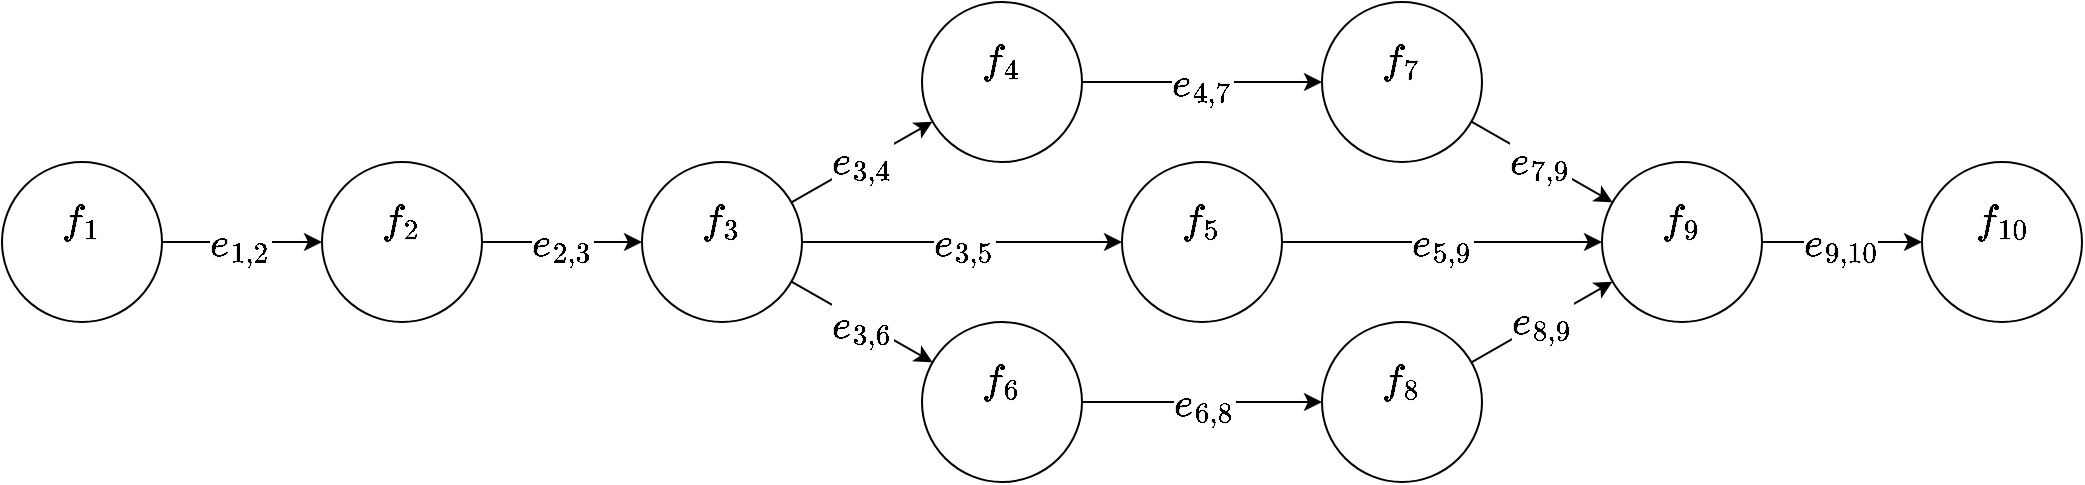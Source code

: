 <mxfile version="24.7.17" pages="5">
  <diagram name="第 1 页" id="lW3pzFnWv8qqe5er-Plk">
    <mxGraphModel dx="1430" dy="1225" grid="1" gridSize="10" guides="1" tooltips="1" connect="1" arrows="1" fold="1" page="0" pageScale="1" pageWidth="827" pageHeight="1169" math="1" shadow="0">
      <root>
        <mxCell id="XuZRtJmVkmnxNUICVSYC-0" />
        <mxCell id="XuZRtJmVkmnxNUICVSYC-1" value="Node" style="" parent="XuZRtJmVkmnxNUICVSYC-0" />
        <mxCell id="XuZRtJmVkmnxNUICVSYC-2" style="edgeStyle=orthogonalEdgeStyle;rounded=0;orthogonalLoop=1;jettySize=auto;html=1;fontSize=20;fontFamily=HarmonyOS Sans SC;" edge="1" parent="XuZRtJmVkmnxNUICVSYC-1" source="XuZRtJmVkmnxNUICVSYC-4" target="XuZRtJmVkmnxNUICVSYC-7">
          <mxGeometry relative="1" as="geometry" />
        </mxCell>
        <mxCell id="XuZRtJmVkmnxNUICVSYC-3" value="\(e_{1,2}\)" style="edgeLabel;html=1;align=center;verticalAlign=middle;resizable=0;points=[];fontFamily=HarmonyOS Sans SC;fontSize=20;" vertex="1" connectable="0" parent="XuZRtJmVkmnxNUICVSYC-2">
          <mxGeometry x="-0.039" y="1" relative="1" as="geometry">
            <mxPoint y="1" as="offset" />
          </mxGeometry>
        </mxCell>
        <mxCell id="XuZRtJmVkmnxNUICVSYC-4" value="" style="ellipse;whiteSpace=wrap;html=1;aspect=fixed;fontFamily=HarmonyOS Sans SC;fontSize=20;" vertex="1" parent="XuZRtJmVkmnxNUICVSYC-1">
          <mxGeometry width="80" height="80" as="geometry" />
        </mxCell>
        <mxCell id="XuZRtJmVkmnxNUICVSYC-5" style="edgeStyle=orthogonalEdgeStyle;shape=connector;rounded=0;orthogonalLoop=1;jettySize=auto;html=1;strokeColor=default;align=center;verticalAlign=middle;fontFamily=HarmonyOS Sans SC;fontSize=20;fontColor=default;labelBackgroundColor=default;endArrow=classic;" edge="1" parent="XuZRtJmVkmnxNUICVSYC-1" source="XuZRtJmVkmnxNUICVSYC-7" target="XuZRtJmVkmnxNUICVSYC-14">
          <mxGeometry relative="1" as="geometry" />
        </mxCell>
        <mxCell id="XuZRtJmVkmnxNUICVSYC-6" value="\(e_{2,3}\)" style="edgeLabel;html=1;align=center;verticalAlign=middle;resizable=0;points=[];fontFamily=HarmonyOS Sans SC;fontSize=20;fontColor=default;labelBackgroundColor=default;" vertex="1" connectable="0" parent="XuZRtJmVkmnxNUICVSYC-5">
          <mxGeometry x="-0.082" y="-1" relative="1" as="geometry">
            <mxPoint x="3" y="-1" as="offset" />
          </mxGeometry>
        </mxCell>
        <mxCell id="XuZRtJmVkmnxNUICVSYC-7" value="" style="ellipse;whiteSpace=wrap;html=1;aspect=fixed;fontFamily=HarmonyOS Sans SC;fontSize=20;" vertex="1" parent="XuZRtJmVkmnxNUICVSYC-1">
          <mxGeometry x="160" width="80" height="80" as="geometry" />
        </mxCell>
        <mxCell id="XuZRtJmVkmnxNUICVSYC-8" style="shape=connector;rounded=0;orthogonalLoop=1;jettySize=auto;html=1;strokeColor=default;align=center;verticalAlign=middle;fontFamily=HarmonyOS Sans SC;fontSize=20;fontColor=default;labelBackgroundColor=default;endArrow=classic;" edge="1" parent="XuZRtJmVkmnxNUICVSYC-1" source="XuZRtJmVkmnxNUICVSYC-14" target="XuZRtJmVkmnxNUICVSYC-20">
          <mxGeometry relative="1" as="geometry" />
        </mxCell>
        <mxCell id="XuZRtJmVkmnxNUICVSYC-9" value="\(e_{3,4}\)" style="edgeLabel;html=1;align=center;verticalAlign=middle;resizable=0;points=[];fontFamily=HarmonyOS Sans SC;fontSize=20;fontColor=default;labelBackgroundColor=default;" vertex="1" connectable="0" parent="XuZRtJmVkmnxNUICVSYC-8">
          <mxGeometry x="-0.122" y="2" relative="1" as="geometry">
            <mxPoint x="5" y="-2" as="offset" />
          </mxGeometry>
        </mxCell>
        <mxCell id="XuZRtJmVkmnxNUICVSYC-10" style="edgeStyle=none;shape=connector;rounded=0;orthogonalLoop=1;jettySize=auto;html=1;strokeColor=default;align=center;verticalAlign=middle;fontFamily=HarmonyOS Sans SC;fontSize=20;fontColor=default;labelBackgroundColor=default;endArrow=classic;" edge="1" parent="XuZRtJmVkmnxNUICVSYC-1" source="XuZRtJmVkmnxNUICVSYC-14" target="XuZRtJmVkmnxNUICVSYC-29">
          <mxGeometry relative="1" as="geometry" />
        </mxCell>
        <mxCell id="XuZRtJmVkmnxNUICVSYC-11" value="\(e_{3,6}\)" style="edgeLabel;html=1;align=center;verticalAlign=middle;resizable=0;points=[];fontFamily=HarmonyOS Sans SC;fontSize=20;fontColor=default;labelBackgroundColor=default;" vertex="1" connectable="0" parent="XuZRtJmVkmnxNUICVSYC-10">
          <mxGeometry x="-0.072" y="1" relative="1" as="geometry">
            <mxPoint x="2" y="3" as="offset" />
          </mxGeometry>
        </mxCell>
        <mxCell id="XuZRtJmVkmnxNUICVSYC-12" style="edgeStyle=none;shape=connector;rounded=0;orthogonalLoop=1;jettySize=auto;html=1;strokeColor=default;align=center;verticalAlign=middle;fontFamily=HarmonyOS Sans SC;fontSize=20;fontColor=default;labelBackgroundColor=default;endArrow=classic;" edge="1" parent="XuZRtJmVkmnxNUICVSYC-1" source="XuZRtJmVkmnxNUICVSYC-14" target="XuZRtJmVkmnxNUICVSYC-17">
          <mxGeometry relative="1" as="geometry" />
        </mxCell>
        <mxCell id="XuZRtJmVkmnxNUICVSYC-13" value="\(e_{3,5}\)" style="edgeLabel;html=1;align=center;verticalAlign=middle;resizable=0;points=[];fontFamily=HarmonyOS Sans SC;fontSize=20;fontColor=default;labelBackgroundColor=default;" vertex="1" connectable="0" parent="XuZRtJmVkmnxNUICVSYC-12">
          <mxGeometry x="-0.005" relative="1" as="geometry">
            <mxPoint x="1" as="offset" />
          </mxGeometry>
        </mxCell>
        <mxCell id="XuZRtJmVkmnxNUICVSYC-14" value="" style="ellipse;whiteSpace=wrap;html=1;aspect=fixed;fontFamily=HarmonyOS Sans SC;fontSize=20;" vertex="1" parent="XuZRtJmVkmnxNUICVSYC-1">
          <mxGeometry x="320" width="80" height="80" as="geometry" />
        </mxCell>
        <mxCell id="XuZRtJmVkmnxNUICVSYC-15" style="edgeStyle=none;shape=connector;rounded=0;orthogonalLoop=1;jettySize=auto;html=1;strokeColor=default;align=center;verticalAlign=middle;fontFamily=HarmonyOS Sans SC;fontSize=20;fontColor=default;labelBackgroundColor=default;endArrow=classic;" edge="1" parent="XuZRtJmVkmnxNUICVSYC-1" source="XuZRtJmVkmnxNUICVSYC-17" target="XuZRtJmVkmnxNUICVSYC-32">
          <mxGeometry relative="1" as="geometry" />
        </mxCell>
        <mxCell id="XuZRtJmVkmnxNUICVSYC-16" value="\(e_{5,9}\)" style="edgeLabel;html=1;align=center;verticalAlign=middle;resizable=0;points=[];fontFamily=HarmonyOS Sans SC;fontSize=20;fontColor=default;labelBackgroundColor=default;" vertex="1" connectable="0" parent="XuZRtJmVkmnxNUICVSYC-15">
          <mxGeometry x="-0.013" y="1" relative="1" as="geometry">
            <mxPoint x="1" y="1" as="offset" />
          </mxGeometry>
        </mxCell>
        <mxCell id="XuZRtJmVkmnxNUICVSYC-17" value="" style="ellipse;whiteSpace=wrap;html=1;aspect=fixed;fontFamily=HarmonyOS Sans SC;fontSize=20;" vertex="1" parent="XuZRtJmVkmnxNUICVSYC-1">
          <mxGeometry x="560" width="80" height="80" as="geometry" />
        </mxCell>
        <mxCell id="XuZRtJmVkmnxNUICVSYC-18" style="edgeStyle=none;shape=connector;rounded=0;orthogonalLoop=1;jettySize=auto;html=1;strokeColor=default;align=center;verticalAlign=middle;fontFamily=HarmonyOS Sans SC;fontSize=20;fontColor=default;labelBackgroundColor=default;endArrow=classic;" edge="1" parent="XuZRtJmVkmnxNUICVSYC-1" source="XuZRtJmVkmnxNUICVSYC-20" target="XuZRtJmVkmnxNUICVSYC-23">
          <mxGeometry relative="1" as="geometry" />
        </mxCell>
        <mxCell id="XuZRtJmVkmnxNUICVSYC-19" value="\(e_{4,7}\)" style="edgeLabel;html=1;align=center;verticalAlign=middle;resizable=0;points=[];fontFamily=HarmonyOS Sans SC;fontSize=20;fontColor=default;labelBackgroundColor=default;" vertex="1" connectable="0" parent="XuZRtJmVkmnxNUICVSYC-18">
          <mxGeometry x="-0.013" y="1" relative="1" as="geometry">
            <mxPoint x="1" y="1" as="offset" />
          </mxGeometry>
        </mxCell>
        <mxCell id="XuZRtJmVkmnxNUICVSYC-20" value="" style="ellipse;whiteSpace=wrap;html=1;aspect=fixed;fontFamily=HarmonyOS Sans SC;fontSize=20;" vertex="1" parent="XuZRtJmVkmnxNUICVSYC-1">
          <mxGeometry x="460" y="-80" width="80" height="80" as="geometry" />
        </mxCell>
        <mxCell id="XuZRtJmVkmnxNUICVSYC-21" style="edgeStyle=none;shape=connector;rounded=0;orthogonalLoop=1;jettySize=auto;html=1;strokeColor=default;align=center;verticalAlign=middle;fontFamily=HarmonyOS Sans SC;fontSize=20;fontColor=default;labelBackgroundColor=default;endArrow=classic;" edge="1" parent="XuZRtJmVkmnxNUICVSYC-1" source="XuZRtJmVkmnxNUICVSYC-23" target="XuZRtJmVkmnxNUICVSYC-32">
          <mxGeometry relative="1" as="geometry" />
        </mxCell>
        <mxCell id="XuZRtJmVkmnxNUICVSYC-22" value="\(e_{7,9}\)" style="edgeLabel;html=1;align=center;verticalAlign=middle;resizable=0;points=[];fontFamily=HarmonyOS Sans SC;fontSize=20;fontColor=default;labelBackgroundColor=default;" vertex="1" connectable="0" parent="XuZRtJmVkmnxNUICVSYC-21">
          <mxGeometry x="-0.045" y="1" relative="1" as="geometry">
            <mxPoint as="offset" />
          </mxGeometry>
        </mxCell>
        <mxCell id="XuZRtJmVkmnxNUICVSYC-23" value="" style="ellipse;whiteSpace=wrap;html=1;aspect=fixed;fontFamily=HarmonyOS Sans SC;fontSize=20;" vertex="1" parent="XuZRtJmVkmnxNUICVSYC-1">
          <mxGeometry x="660" y="-80" width="80" height="80" as="geometry" />
        </mxCell>
        <mxCell id="XuZRtJmVkmnxNUICVSYC-24" style="edgeStyle=none;shape=connector;rounded=0;orthogonalLoop=1;jettySize=auto;html=1;strokeColor=default;align=center;verticalAlign=middle;fontFamily=HarmonyOS Sans SC;fontSize=20;fontColor=default;labelBackgroundColor=default;endArrow=classic;" edge="1" parent="XuZRtJmVkmnxNUICVSYC-1" source="XuZRtJmVkmnxNUICVSYC-26" target="XuZRtJmVkmnxNUICVSYC-32">
          <mxGeometry relative="1" as="geometry" />
        </mxCell>
        <mxCell id="XuZRtJmVkmnxNUICVSYC-25" value="\(e_{8,9}\)" style="edgeLabel;html=1;align=center;verticalAlign=middle;resizable=0;points=[];fontFamily=HarmonyOS Sans SC;fontSize=20;fontColor=default;labelBackgroundColor=default;" vertex="1" connectable="0" parent="XuZRtJmVkmnxNUICVSYC-24">
          <mxGeometry x="-0.004" y="1" relative="1" as="geometry">
            <mxPoint as="offset" />
          </mxGeometry>
        </mxCell>
        <mxCell id="XuZRtJmVkmnxNUICVSYC-26" value="" style="ellipse;whiteSpace=wrap;html=1;aspect=fixed;fontFamily=HarmonyOS Sans SC;fontSize=20;" vertex="1" parent="XuZRtJmVkmnxNUICVSYC-1">
          <mxGeometry x="660" y="80" width="80" height="80" as="geometry" />
        </mxCell>
        <mxCell id="XuZRtJmVkmnxNUICVSYC-27" style="edgeStyle=none;shape=connector;rounded=0;orthogonalLoop=1;jettySize=auto;html=1;strokeColor=default;align=center;verticalAlign=middle;fontFamily=HarmonyOS Sans SC;fontSize=20;fontColor=default;labelBackgroundColor=default;endArrow=classic;" edge="1" parent="XuZRtJmVkmnxNUICVSYC-1" source="XuZRtJmVkmnxNUICVSYC-29" target="XuZRtJmVkmnxNUICVSYC-26">
          <mxGeometry relative="1" as="geometry" />
        </mxCell>
        <mxCell id="XuZRtJmVkmnxNUICVSYC-28" value="\(e_{6,8}\)" style="edgeLabel;html=1;align=center;verticalAlign=middle;resizable=0;points=[];fontFamily=HarmonyOS Sans SC;fontSize=20;fontColor=default;labelBackgroundColor=default;" vertex="1" connectable="0" parent="XuZRtJmVkmnxNUICVSYC-27">
          <mxGeometry x="-0.005" relative="1" as="geometry">
            <mxPoint x="1" as="offset" />
          </mxGeometry>
        </mxCell>
        <mxCell id="XuZRtJmVkmnxNUICVSYC-29" value="" style="ellipse;whiteSpace=wrap;html=1;aspect=fixed;fontFamily=HarmonyOS Sans SC;fontSize=20;" vertex="1" parent="XuZRtJmVkmnxNUICVSYC-1">
          <mxGeometry x="460" y="80" width="80" height="80" as="geometry" />
        </mxCell>
        <mxCell id="XuZRtJmVkmnxNUICVSYC-30" style="edgeStyle=none;shape=connector;rounded=0;orthogonalLoop=1;jettySize=auto;html=1;strokeColor=default;align=center;verticalAlign=middle;fontFamily=HarmonyOS Sans SC;fontSize=20;fontColor=default;labelBackgroundColor=default;endArrow=classic;" edge="1" parent="XuZRtJmVkmnxNUICVSYC-1" source="XuZRtJmVkmnxNUICVSYC-32" target="XuZRtJmVkmnxNUICVSYC-33">
          <mxGeometry relative="1" as="geometry" />
        </mxCell>
        <mxCell id="XuZRtJmVkmnxNUICVSYC-31" value="\(e_{9,10}\)" style="edgeLabel;html=1;align=center;verticalAlign=middle;resizable=0;points=[];fontFamily=HarmonyOS Sans SC;fontSize=20;fontColor=default;labelBackgroundColor=default;" vertex="1" connectable="0" parent="XuZRtJmVkmnxNUICVSYC-30">
          <mxGeometry x="-0.039" relative="1" as="geometry">
            <mxPoint as="offset" />
          </mxGeometry>
        </mxCell>
        <mxCell id="XuZRtJmVkmnxNUICVSYC-32" value="" style="ellipse;whiteSpace=wrap;html=1;aspect=fixed;fontFamily=HarmonyOS Sans SC;fontSize=20;" vertex="1" parent="XuZRtJmVkmnxNUICVSYC-1">
          <mxGeometry x="800" width="80" height="80" as="geometry" />
        </mxCell>
        <mxCell id="XuZRtJmVkmnxNUICVSYC-33" value="" style="ellipse;whiteSpace=wrap;html=1;aspect=fixed;fontFamily=HarmonyOS Sans SC;fontSize=20;" vertex="1" parent="XuZRtJmVkmnxNUICVSYC-1">
          <mxGeometry x="960" width="80" height="80" as="geometry" />
        </mxCell>
        <mxCell id="XuZRtJmVkmnxNUICVSYC-34" value="Text" style="" parent="XuZRtJmVkmnxNUICVSYC-0" />
        <mxCell id="XuZRtJmVkmnxNUICVSYC-35" value="\(f_1\)&lt;div&gt;&lt;br&gt;&lt;/div&gt;" style="text;html=1;align=center;verticalAlign=middle;whiteSpace=wrap;rounded=0;fontFamily=HarmonyOS Sans SC;fontSize=20;fillColor=default;" vertex="1" parent="XuZRtJmVkmnxNUICVSYC-34">
          <mxGeometry x="25" y="10" width="30" height="60" as="geometry" />
        </mxCell>
        <mxCell id="XuZRtJmVkmnxNUICVSYC-36" value="\(f_2\)&lt;div&gt;&lt;br&gt;&lt;/div&gt;" style="text;html=1;align=center;verticalAlign=middle;whiteSpace=wrap;rounded=0;fontFamily=HarmonyOS Sans SC;fontSize=20;fillColor=default;" vertex="1" parent="XuZRtJmVkmnxNUICVSYC-34">
          <mxGeometry x="185" y="10" width="30" height="60" as="geometry" />
        </mxCell>
        <mxCell id="XuZRtJmVkmnxNUICVSYC-37" value="\(f_3\)&lt;div&gt;&lt;br&gt;&lt;/div&gt;" style="text;html=1;align=center;verticalAlign=middle;whiteSpace=wrap;rounded=0;fontFamily=HarmonyOS Sans SC;fontSize=20;fillColor=default;" vertex="1" parent="XuZRtJmVkmnxNUICVSYC-34">
          <mxGeometry x="345" y="10" width="30" height="60" as="geometry" />
        </mxCell>
        <mxCell id="XuZRtJmVkmnxNUICVSYC-38" value="\(f_4\)&lt;div&gt;&lt;br&gt;&lt;/div&gt;" style="text;html=1;align=center;verticalAlign=middle;whiteSpace=wrap;rounded=0;fontFamily=HarmonyOS Sans SC;fontSize=20;fillColor=default;" vertex="1" parent="XuZRtJmVkmnxNUICVSYC-34">
          <mxGeometry x="485" y="-70" width="30" height="60" as="geometry" />
        </mxCell>
        <mxCell id="XuZRtJmVkmnxNUICVSYC-39" value="\(f_6\)&lt;div&gt;&lt;br&gt;&lt;/div&gt;" style="text;html=1;align=center;verticalAlign=middle;whiteSpace=wrap;rounded=0;fontFamily=HarmonyOS Sans SC;fontSize=20;fillColor=default;" vertex="1" parent="XuZRtJmVkmnxNUICVSYC-34">
          <mxGeometry x="485" y="90" width="30" height="60" as="geometry" />
        </mxCell>
        <mxCell id="XuZRtJmVkmnxNUICVSYC-40" value="\(f_5\)&lt;div&gt;&lt;br&gt;&lt;/div&gt;" style="text;html=1;align=center;verticalAlign=middle;whiteSpace=wrap;rounded=0;fontFamily=HarmonyOS Sans SC;fontSize=20;fillColor=default;" vertex="1" parent="XuZRtJmVkmnxNUICVSYC-34">
          <mxGeometry x="585" y="10" width="30" height="60" as="geometry" />
        </mxCell>
        <mxCell id="XuZRtJmVkmnxNUICVSYC-41" value="\(f_7\)&lt;div&gt;&lt;br&gt;&lt;/div&gt;" style="text;html=1;align=center;verticalAlign=middle;whiteSpace=wrap;rounded=0;fontFamily=HarmonyOS Sans SC;fontSize=20;fillColor=default;" vertex="1" parent="XuZRtJmVkmnxNUICVSYC-34">
          <mxGeometry x="685" y="-70" width="30" height="60" as="geometry" />
        </mxCell>
        <mxCell id="XuZRtJmVkmnxNUICVSYC-42" value="\(f_8\)&lt;div&gt;&lt;br&gt;&lt;/div&gt;" style="text;html=1;align=center;verticalAlign=middle;whiteSpace=wrap;rounded=0;fontFamily=HarmonyOS Sans SC;fontSize=20;fillColor=default;" vertex="1" parent="XuZRtJmVkmnxNUICVSYC-34">
          <mxGeometry x="685" y="90" width="30" height="60" as="geometry" />
        </mxCell>
        <mxCell id="XuZRtJmVkmnxNUICVSYC-43" value="\(f_9\)&lt;div&gt;&lt;br&gt;&lt;/div&gt;" style="text;html=1;align=center;verticalAlign=middle;whiteSpace=wrap;rounded=0;fontFamily=HarmonyOS Sans SC;fontSize=20;fillColor=default;" vertex="1" parent="XuZRtJmVkmnxNUICVSYC-34">
          <mxGeometry x="825" y="10" width="30" height="60" as="geometry" />
        </mxCell>
        <mxCell id="XuZRtJmVkmnxNUICVSYC-44" value="\(f_{10}\)&lt;div&gt;&lt;br&gt;&lt;/div&gt;" style="text;html=1;align=center;verticalAlign=middle;whiteSpace=wrap;rounded=0;fontFamily=HarmonyOS Sans SC;fontSize=20;fillColor=default;" vertex="1" parent="XuZRtJmVkmnxNUICVSYC-34">
          <mxGeometry x="985" y="10" width="30" height="60" as="geometry" />
        </mxCell>
      </root>
    </mxGraphModel>
  </diagram>
  <diagram name="第 2 页" id="rEjroRCmNl6KvNItkcuF">
    <mxGraphModel dx="1430" dy="1225" grid="1" gridSize="10" guides="1" tooltips="1" connect="1" arrows="1" fold="1" page="0" pageScale="1" pageWidth="827" pageHeight="1169" math="1" shadow="0">
      <root>
        <mxCell id="0" />
        <mxCell id="1" value="Node" style="" parent="0" />
        <mxCell id="PrEBM-IPwD43TtUHFKZb-12" style="edgeStyle=orthogonalEdgeStyle;rounded=0;orthogonalLoop=1;jettySize=auto;html=1;fontSize=20;fontFamily=HarmonyOS Sans SC;" edge="1" parent="1" source="PrEBM-IPwD43TtUHFKZb-1" target="PrEBM-IPwD43TtUHFKZb-3">
          <mxGeometry relative="1" as="geometry" />
        </mxCell>
        <mxCell id="PrEBM-IPwD43TtUHFKZb-13" value="\(e_{1,2}\)" style="edgeLabel;html=1;align=center;verticalAlign=middle;resizable=0;points=[];fontFamily=HarmonyOS Sans SC;fontSize=20;" vertex="1" connectable="0" parent="PrEBM-IPwD43TtUHFKZb-12">
          <mxGeometry x="-0.039" y="1" relative="1" as="geometry">
            <mxPoint y="1" as="offset" />
          </mxGeometry>
        </mxCell>
        <mxCell id="PrEBM-IPwD43TtUHFKZb-1" value="" style="ellipse;whiteSpace=wrap;html=1;aspect=fixed;fontFamily=HarmonyOS Sans SC;fontSize=20;" vertex="1" parent="1">
          <mxGeometry width="80" height="80" as="geometry" />
        </mxCell>
        <mxCell id="PrEBM-IPwD43TtUHFKZb-15" style="edgeStyle=orthogonalEdgeStyle;shape=connector;rounded=0;orthogonalLoop=1;jettySize=auto;html=1;strokeColor=default;align=center;verticalAlign=middle;fontFamily=HarmonyOS Sans SC;fontSize=20;fontColor=default;labelBackgroundColor=default;endArrow=classic;" edge="1" parent="1" source="PrEBM-IPwD43TtUHFKZb-3" target="PrEBM-IPwD43TtUHFKZb-5">
          <mxGeometry relative="1" as="geometry" />
        </mxCell>
        <mxCell id="PrEBM-IPwD43TtUHFKZb-16" value="\(e_{2,3}\)" style="edgeLabel;html=1;align=center;verticalAlign=middle;resizable=0;points=[];fontFamily=HarmonyOS Sans SC;fontSize=20;fontColor=default;labelBackgroundColor=default;" vertex="1" connectable="0" parent="PrEBM-IPwD43TtUHFKZb-15">
          <mxGeometry x="-0.082" y="-1" relative="1" as="geometry">
            <mxPoint x="3" y="-1" as="offset" />
          </mxGeometry>
        </mxCell>
        <mxCell id="PrEBM-IPwD43TtUHFKZb-3" value="" style="ellipse;whiteSpace=wrap;html=1;aspect=fixed;fontFamily=HarmonyOS Sans SC;fontSize=20;" vertex="1" parent="1">
          <mxGeometry x="160" width="80" height="80" as="geometry" />
        </mxCell>
        <mxCell id="PrEBM-IPwD43TtUHFKZb-24" style="shape=connector;rounded=0;orthogonalLoop=1;jettySize=auto;html=1;strokeColor=default;align=center;verticalAlign=middle;fontFamily=HarmonyOS Sans SC;fontSize=20;fontColor=default;labelBackgroundColor=default;endArrow=classic;" edge="1" parent="1" source="PrEBM-IPwD43TtUHFKZb-5" target="PrEBM-IPwD43TtUHFKZb-18">
          <mxGeometry relative="1" as="geometry" />
        </mxCell>
        <mxCell id="PrEBM-IPwD43TtUHFKZb-25" value="\(e_{3,4}\)" style="edgeLabel;html=1;align=center;verticalAlign=middle;resizable=0;points=[];fontFamily=HarmonyOS Sans SC;fontSize=20;fontColor=default;labelBackgroundColor=default;" vertex="1" connectable="0" parent="PrEBM-IPwD43TtUHFKZb-24">
          <mxGeometry x="-0.122" y="2" relative="1" as="geometry">
            <mxPoint x="5" y="-2" as="offset" />
          </mxGeometry>
        </mxCell>
        <mxCell id="PrEBM-IPwD43TtUHFKZb-26" style="edgeStyle=none;shape=connector;rounded=0;orthogonalLoop=1;jettySize=auto;html=1;strokeColor=default;align=center;verticalAlign=middle;fontFamily=HarmonyOS Sans SC;fontSize=20;fontColor=default;labelBackgroundColor=default;endArrow=classic;" edge="1" parent="1" source="PrEBM-IPwD43TtUHFKZb-5" target="PrEBM-IPwD43TtUHFKZb-21">
          <mxGeometry relative="1" as="geometry" />
        </mxCell>
        <mxCell id="PrEBM-IPwD43TtUHFKZb-27" value="\(e_{3,6}\)" style="edgeLabel;html=1;align=center;verticalAlign=middle;resizable=0;points=[];fontFamily=HarmonyOS Sans SC;fontSize=20;fontColor=default;labelBackgroundColor=default;" vertex="1" connectable="0" parent="PrEBM-IPwD43TtUHFKZb-26">
          <mxGeometry x="-0.072" y="1" relative="1" as="geometry">
            <mxPoint x="2" y="3" as="offset" />
          </mxGeometry>
        </mxCell>
        <mxCell id="PrEBM-IPwD43TtUHFKZb-28" style="edgeStyle=none;shape=connector;rounded=0;orthogonalLoop=1;jettySize=auto;html=1;strokeColor=default;align=center;verticalAlign=middle;fontFamily=HarmonyOS Sans SC;fontSize=20;fontColor=default;labelBackgroundColor=default;endArrow=classic;" edge="1" parent="1" source="PrEBM-IPwD43TtUHFKZb-5" target="PrEBM-IPwD43TtUHFKZb-17">
          <mxGeometry relative="1" as="geometry" />
        </mxCell>
        <mxCell id="PrEBM-IPwD43TtUHFKZb-29" value="\(e_{3,5}\)" style="edgeLabel;html=1;align=center;verticalAlign=middle;resizable=0;points=[];fontFamily=HarmonyOS Sans SC;fontSize=20;fontColor=default;labelBackgroundColor=default;" vertex="1" connectable="0" parent="PrEBM-IPwD43TtUHFKZb-28">
          <mxGeometry x="-0.005" relative="1" as="geometry">
            <mxPoint x="1" as="offset" />
          </mxGeometry>
        </mxCell>
        <mxCell id="PrEBM-IPwD43TtUHFKZb-5" value="" style="ellipse;whiteSpace=wrap;html=1;aspect=fixed;fontFamily=HarmonyOS Sans SC;fontSize=20;" vertex="1" parent="1">
          <mxGeometry x="320" width="80" height="80" as="geometry" />
        </mxCell>
        <mxCell id="PrEBM-IPwD43TtUHFKZb-34" style="edgeStyle=none;shape=connector;rounded=0;orthogonalLoop=1;jettySize=auto;html=1;strokeColor=default;align=center;verticalAlign=middle;fontFamily=HarmonyOS Sans SC;fontSize=20;fontColor=default;labelBackgroundColor=default;endArrow=classic;" edge="1" parent="1" source="PrEBM-IPwD43TtUHFKZb-17" target="PrEBM-IPwD43TtUHFKZb-22">
          <mxGeometry relative="1" as="geometry" />
        </mxCell>
        <mxCell id="PrEBM-IPwD43TtUHFKZb-35" value="\(e_{5,9}\)" style="edgeLabel;html=1;align=center;verticalAlign=middle;resizable=0;points=[];fontFamily=HarmonyOS Sans SC;fontSize=20;fontColor=default;labelBackgroundColor=default;" vertex="1" connectable="0" parent="PrEBM-IPwD43TtUHFKZb-34">
          <mxGeometry x="-0.013" y="1" relative="1" as="geometry">
            <mxPoint x="1" y="1" as="offset" />
          </mxGeometry>
        </mxCell>
        <mxCell id="PrEBM-IPwD43TtUHFKZb-17" value="" style="ellipse;whiteSpace=wrap;html=1;aspect=fixed;fontFamily=HarmonyOS Sans SC;fontSize=20;" vertex="1" parent="1">
          <mxGeometry x="560" width="80" height="80" as="geometry" />
        </mxCell>
        <mxCell id="PrEBM-IPwD43TtUHFKZb-30" style="edgeStyle=none;shape=connector;rounded=0;orthogonalLoop=1;jettySize=auto;html=1;strokeColor=default;align=center;verticalAlign=middle;fontFamily=HarmonyOS Sans SC;fontSize=20;fontColor=default;labelBackgroundColor=default;endArrow=classic;" edge="1" parent="1" source="PrEBM-IPwD43TtUHFKZb-18" target="PrEBM-IPwD43TtUHFKZb-19">
          <mxGeometry relative="1" as="geometry" />
        </mxCell>
        <mxCell id="PrEBM-IPwD43TtUHFKZb-31" value="\(e_{4,7}\)" style="edgeLabel;html=1;align=center;verticalAlign=middle;resizable=0;points=[];fontFamily=HarmonyOS Sans SC;fontSize=20;fontColor=default;labelBackgroundColor=default;" vertex="1" connectable="0" parent="PrEBM-IPwD43TtUHFKZb-30">
          <mxGeometry x="-0.013" y="1" relative="1" as="geometry">
            <mxPoint x="1" y="1" as="offset" />
          </mxGeometry>
        </mxCell>
        <mxCell id="PrEBM-IPwD43TtUHFKZb-18" value="" style="ellipse;whiteSpace=wrap;html=1;aspect=fixed;fontFamily=HarmonyOS Sans SC;fontSize=20;" vertex="1" parent="1">
          <mxGeometry x="460" y="-80" width="80" height="80" as="geometry" />
        </mxCell>
        <mxCell id="PrEBM-IPwD43TtUHFKZb-36" style="edgeStyle=none;shape=connector;rounded=0;orthogonalLoop=1;jettySize=auto;html=1;strokeColor=default;align=center;verticalAlign=middle;fontFamily=HarmonyOS Sans SC;fontSize=20;fontColor=default;labelBackgroundColor=default;endArrow=classic;" edge="1" parent="1" source="PrEBM-IPwD43TtUHFKZb-19" target="PrEBM-IPwD43TtUHFKZb-22">
          <mxGeometry relative="1" as="geometry" />
        </mxCell>
        <mxCell id="PrEBM-IPwD43TtUHFKZb-37" value="\(e_{7,9}\)" style="edgeLabel;html=1;align=center;verticalAlign=middle;resizable=0;points=[];fontFamily=HarmonyOS Sans SC;fontSize=20;fontColor=default;labelBackgroundColor=default;" vertex="1" connectable="0" parent="PrEBM-IPwD43TtUHFKZb-36">
          <mxGeometry x="-0.045" y="1" relative="1" as="geometry">
            <mxPoint as="offset" />
          </mxGeometry>
        </mxCell>
        <mxCell id="PrEBM-IPwD43TtUHFKZb-19" value="" style="ellipse;whiteSpace=wrap;html=1;aspect=fixed;fontFamily=HarmonyOS Sans SC;fontSize=20;" vertex="1" parent="1">
          <mxGeometry x="660" y="-80" width="80" height="80" as="geometry" />
        </mxCell>
        <mxCell id="PrEBM-IPwD43TtUHFKZb-38" style="edgeStyle=none;shape=connector;rounded=0;orthogonalLoop=1;jettySize=auto;html=1;strokeColor=default;align=center;verticalAlign=middle;fontFamily=HarmonyOS Sans SC;fontSize=20;fontColor=default;labelBackgroundColor=default;endArrow=classic;" edge="1" parent="1" source="PrEBM-IPwD43TtUHFKZb-20" target="PrEBM-IPwD43TtUHFKZb-22">
          <mxGeometry relative="1" as="geometry" />
        </mxCell>
        <mxCell id="PrEBM-IPwD43TtUHFKZb-39" value="\(e_{8,9}\)" style="edgeLabel;html=1;align=center;verticalAlign=middle;resizable=0;points=[];fontFamily=HarmonyOS Sans SC;fontSize=20;fontColor=default;labelBackgroundColor=default;" vertex="1" connectable="0" parent="PrEBM-IPwD43TtUHFKZb-38">
          <mxGeometry x="-0.004" y="1" relative="1" as="geometry">
            <mxPoint as="offset" />
          </mxGeometry>
        </mxCell>
        <mxCell id="PrEBM-IPwD43TtUHFKZb-20" value="" style="ellipse;whiteSpace=wrap;html=1;aspect=fixed;fontFamily=HarmonyOS Sans SC;fontSize=20;" vertex="1" parent="1">
          <mxGeometry x="660" y="80" width="80" height="80" as="geometry" />
        </mxCell>
        <mxCell id="PrEBM-IPwD43TtUHFKZb-32" style="edgeStyle=none;shape=connector;rounded=0;orthogonalLoop=1;jettySize=auto;html=1;strokeColor=default;align=center;verticalAlign=middle;fontFamily=HarmonyOS Sans SC;fontSize=20;fontColor=default;labelBackgroundColor=default;endArrow=classic;" edge="1" parent="1" source="PrEBM-IPwD43TtUHFKZb-21" target="PrEBM-IPwD43TtUHFKZb-20">
          <mxGeometry relative="1" as="geometry" />
        </mxCell>
        <mxCell id="PrEBM-IPwD43TtUHFKZb-33" value="\(e_{6,8}\)" style="edgeLabel;html=1;align=center;verticalAlign=middle;resizable=0;points=[];fontFamily=HarmonyOS Sans SC;fontSize=20;fontColor=default;labelBackgroundColor=default;" vertex="1" connectable="0" parent="PrEBM-IPwD43TtUHFKZb-32">
          <mxGeometry x="-0.005" relative="1" as="geometry">
            <mxPoint x="1" as="offset" />
          </mxGeometry>
        </mxCell>
        <mxCell id="PrEBM-IPwD43TtUHFKZb-21" value="" style="ellipse;whiteSpace=wrap;html=1;aspect=fixed;fontFamily=HarmonyOS Sans SC;fontSize=20;" vertex="1" parent="1">
          <mxGeometry x="460" y="80" width="80" height="80" as="geometry" />
        </mxCell>
        <mxCell id="PrEBM-IPwD43TtUHFKZb-40" style="edgeStyle=none;shape=connector;rounded=0;orthogonalLoop=1;jettySize=auto;html=1;strokeColor=default;align=center;verticalAlign=middle;fontFamily=HarmonyOS Sans SC;fontSize=20;fontColor=default;labelBackgroundColor=default;endArrow=classic;" edge="1" parent="1" source="PrEBM-IPwD43TtUHFKZb-22" target="PrEBM-IPwD43TtUHFKZb-23">
          <mxGeometry relative="1" as="geometry" />
        </mxCell>
        <mxCell id="PrEBM-IPwD43TtUHFKZb-41" value="\(e_{9,10}\)" style="edgeLabel;html=1;align=center;verticalAlign=middle;resizable=0;points=[];fontFamily=HarmonyOS Sans SC;fontSize=20;fontColor=default;labelBackgroundColor=default;" vertex="1" connectable="0" parent="PrEBM-IPwD43TtUHFKZb-40">
          <mxGeometry x="-0.039" relative="1" as="geometry">
            <mxPoint as="offset" />
          </mxGeometry>
        </mxCell>
        <mxCell id="PrEBM-IPwD43TtUHFKZb-22" value="" style="ellipse;whiteSpace=wrap;html=1;aspect=fixed;fontFamily=HarmonyOS Sans SC;fontSize=20;" vertex="1" parent="1">
          <mxGeometry x="800" width="80" height="80" as="geometry" />
        </mxCell>
        <mxCell id="PrEBM-IPwD43TtUHFKZb-23" value="" style="ellipse;whiteSpace=wrap;html=1;aspect=fixed;fontFamily=HarmonyOS Sans SC;fontSize=20;" vertex="1" parent="1">
          <mxGeometry x="960" width="80" height="80" as="geometry" />
        </mxCell>
        <mxCell id="PrEBM-IPwD43TtUHFKZb-8" value="Text" style="" parent="0" />
        <mxCell id="PrEBM-IPwD43TtUHFKZb-9" value="\(f_1\)&lt;div&gt;\(0\)&lt;/div&gt;" style="text;html=1;align=center;verticalAlign=middle;whiteSpace=wrap;rounded=0;fontFamily=HarmonyOS Sans SC;fontSize=20;fillColor=default;" vertex="1" parent="PrEBM-IPwD43TtUHFKZb-8">
          <mxGeometry x="25" y="10" width="30" height="60" as="geometry" />
        </mxCell>
        <mxCell id="PrEBM-IPwD43TtUHFKZb-10" value="\(f_2\)&lt;div&gt;\(1\)&lt;/div&gt;" style="text;html=1;align=center;verticalAlign=middle;whiteSpace=wrap;rounded=0;fontFamily=HarmonyOS Sans SC;fontSize=20;fillColor=default;" vertex="1" parent="PrEBM-IPwD43TtUHFKZb-8">
          <mxGeometry x="185" y="10" width="30" height="60" as="geometry" />
        </mxCell>
        <mxCell id="PrEBM-IPwD43TtUHFKZb-11" value="\(f_3\)&lt;div&gt;\(2\)&lt;/div&gt;" style="text;html=1;align=center;verticalAlign=middle;whiteSpace=wrap;rounded=0;fontFamily=HarmonyOS Sans SC;fontSize=20;fillColor=default;" vertex="1" parent="PrEBM-IPwD43TtUHFKZb-8">
          <mxGeometry x="345" y="10" width="30" height="60" as="geometry" />
        </mxCell>
        <mxCell id="PrEBM-IPwD43TtUHFKZb-42" value="\(f_4\)&lt;div&gt;\(3\)&lt;/div&gt;" style="text;html=1;align=center;verticalAlign=middle;whiteSpace=wrap;rounded=0;fontFamily=HarmonyOS Sans SC;fontSize=20;fillColor=default;" vertex="1" parent="PrEBM-IPwD43TtUHFKZb-8">
          <mxGeometry x="485" y="-70" width="30" height="60" as="geometry" />
        </mxCell>
        <mxCell id="PrEBM-IPwD43TtUHFKZb-43" value="\(f_6\)&lt;div&gt;\(4\)&lt;/div&gt;" style="text;html=1;align=center;verticalAlign=middle;whiteSpace=wrap;rounded=0;fontFamily=HarmonyOS Sans SC;fontSize=20;fillColor=default;" vertex="1" parent="PrEBM-IPwD43TtUHFKZb-8">
          <mxGeometry x="485" y="90" width="30" height="60" as="geometry" />
        </mxCell>
        <mxCell id="PrEBM-IPwD43TtUHFKZb-44" value="\(f_5\)&lt;div&gt;\(5\)&lt;/div&gt;" style="text;html=1;align=center;verticalAlign=middle;whiteSpace=wrap;rounded=0;fontFamily=HarmonyOS Sans SC;fontSize=20;fillColor=default;" vertex="1" parent="PrEBM-IPwD43TtUHFKZb-8">
          <mxGeometry x="585" y="10" width="30" height="60" as="geometry" />
        </mxCell>
        <mxCell id="PrEBM-IPwD43TtUHFKZb-45" value="\(f_7\)&lt;div&gt;\(7\)&lt;/div&gt;" style="text;html=1;align=center;verticalAlign=middle;whiteSpace=wrap;rounded=0;fontFamily=HarmonyOS Sans SC;fontSize=20;fillColor=default;" vertex="1" parent="PrEBM-IPwD43TtUHFKZb-8">
          <mxGeometry x="685" y="-70" width="30" height="60" as="geometry" />
        </mxCell>
        <mxCell id="PrEBM-IPwD43TtUHFKZb-46" value="\(f_8\)&lt;div&gt;\(6\)&lt;/div&gt;" style="text;html=1;align=center;verticalAlign=middle;whiteSpace=wrap;rounded=0;fontFamily=HarmonyOS Sans SC;fontSize=20;fillColor=default;" vertex="1" parent="PrEBM-IPwD43TtUHFKZb-8">
          <mxGeometry x="685" y="90" width="30" height="60" as="geometry" />
        </mxCell>
        <mxCell id="PrEBM-IPwD43TtUHFKZb-47" value="\(f_9\)&lt;div&gt;\(8\)&lt;/div&gt;" style="text;html=1;align=center;verticalAlign=middle;whiteSpace=wrap;rounded=0;fontFamily=HarmonyOS Sans SC;fontSize=20;fillColor=default;" vertex="1" parent="PrEBM-IPwD43TtUHFKZb-8">
          <mxGeometry x="825" y="10" width="30" height="60" as="geometry" />
        </mxCell>
        <mxCell id="PrEBM-IPwD43TtUHFKZb-48" value="\(f_{10}\)&lt;div&gt;\(10\)&lt;/div&gt;" style="text;html=1;align=center;verticalAlign=middle;whiteSpace=wrap;rounded=0;fontFamily=HarmonyOS Sans SC;fontSize=20;fillColor=default;" vertex="1" parent="PrEBM-IPwD43TtUHFKZb-8">
          <mxGeometry x="985" y="10" width="30" height="60" as="geometry" />
        </mxCell>
      </root>
    </mxGraphModel>
  </diagram>
  <diagram name="第 3 页" id="kiz5UFnqaEBK3cmwQlrY">
    <mxGraphModel dx="2074" dy="1596" grid="1" gridSize="10" guides="1" tooltips="1" connect="1" arrows="1" fold="1" page="0" pageScale="1" pageWidth="827" pageHeight="1169" math="1" shadow="0">
      <root>
        <mxCell id="GFCgMfOZ4oJYHMGOedWO-0" />
        <mxCell id="GFCgMfOZ4oJYHMGOedWO-1" value="Node" style="" parent="GFCgMfOZ4oJYHMGOedWO-0" />
        <mxCell id="GFCgMfOZ4oJYHMGOedWO-2" style="edgeStyle=orthogonalEdgeStyle;rounded=0;orthogonalLoop=1;jettySize=auto;html=1;fontSize=20;fontFamily=HarmonyOS Sans SC;" edge="1" parent="GFCgMfOZ4oJYHMGOedWO-1" source="GFCgMfOZ4oJYHMGOedWO-4" target="GFCgMfOZ4oJYHMGOedWO-7">
          <mxGeometry relative="1" as="geometry" />
        </mxCell>
        <mxCell id="GFCgMfOZ4oJYHMGOedWO-3" value="\(e_{1,2}\)" style="edgeLabel;html=1;align=center;verticalAlign=middle;resizable=0;points=[];fontFamily=HarmonyOS Sans SC;fontSize=20;" vertex="1" connectable="0" parent="GFCgMfOZ4oJYHMGOedWO-2">
          <mxGeometry x="-0.039" y="1" relative="1" as="geometry">
            <mxPoint y="1" as="offset" />
          </mxGeometry>
        </mxCell>
        <mxCell id="GFCgMfOZ4oJYHMGOedWO-4" value="" style="ellipse;whiteSpace=wrap;html=1;aspect=fixed;fontFamily=HarmonyOS Sans SC;fontSize=20;comic=0;fillStyle=hatch;fillColor=#000000;" vertex="1" parent="GFCgMfOZ4oJYHMGOedWO-1">
          <mxGeometry width="80" height="80" as="geometry" />
        </mxCell>
        <mxCell id="GFCgMfOZ4oJYHMGOedWO-5" style="edgeStyle=orthogonalEdgeStyle;shape=connector;rounded=0;orthogonalLoop=1;jettySize=auto;html=1;strokeColor=default;align=center;verticalAlign=middle;fontFamily=HarmonyOS Sans SC;fontSize=20;fontColor=default;labelBackgroundColor=default;endArrow=classic;" edge="1" parent="GFCgMfOZ4oJYHMGOedWO-1" source="GFCgMfOZ4oJYHMGOedWO-7" target="GFCgMfOZ4oJYHMGOedWO-14">
          <mxGeometry relative="1" as="geometry" />
        </mxCell>
        <mxCell id="GFCgMfOZ4oJYHMGOedWO-6" value="\(e_{2,3}\)" style="edgeLabel;html=1;align=center;verticalAlign=middle;resizable=0;points=[];fontFamily=HarmonyOS Sans SC;fontSize=20;fontColor=default;labelBackgroundColor=default;" vertex="1" connectable="0" parent="GFCgMfOZ4oJYHMGOedWO-5">
          <mxGeometry x="-0.082" y="-1" relative="1" as="geometry">
            <mxPoint x="3" y="-1" as="offset" />
          </mxGeometry>
        </mxCell>
        <mxCell id="GFCgMfOZ4oJYHMGOedWO-7" value="" style="ellipse;whiteSpace=wrap;html=1;aspect=fixed;fontFamily=HarmonyOS Sans SC;fontSize=20;comic=0;fillStyle=hatch;fillColor=#000000;" vertex="1" parent="GFCgMfOZ4oJYHMGOedWO-1">
          <mxGeometry x="160" width="80" height="80" as="geometry" />
        </mxCell>
        <mxCell id="GFCgMfOZ4oJYHMGOedWO-8" style="shape=connector;rounded=0;orthogonalLoop=1;jettySize=auto;html=1;strokeColor=default;align=center;verticalAlign=middle;fontFamily=HarmonyOS Sans SC;fontSize=20;fontColor=default;labelBackgroundColor=default;endArrow=classic;" edge="1" parent="GFCgMfOZ4oJYHMGOedWO-1" source="GFCgMfOZ4oJYHMGOedWO-14" target="GFCgMfOZ4oJYHMGOedWO-20">
          <mxGeometry relative="1" as="geometry" />
        </mxCell>
        <mxCell id="GFCgMfOZ4oJYHMGOedWO-9" value="\(e_{3,4}\)" style="edgeLabel;html=1;align=center;verticalAlign=middle;resizable=0;points=[];fontFamily=HarmonyOS Sans SC;fontSize=20;fontColor=default;labelBackgroundColor=default;" vertex="1" connectable="0" parent="GFCgMfOZ4oJYHMGOedWO-8">
          <mxGeometry x="-0.122" y="2" relative="1" as="geometry">
            <mxPoint x="5" y="-2" as="offset" />
          </mxGeometry>
        </mxCell>
        <mxCell id="GFCgMfOZ4oJYHMGOedWO-10" style="edgeStyle=none;shape=connector;rounded=0;orthogonalLoop=1;jettySize=auto;html=1;strokeColor=default;align=center;verticalAlign=middle;fontFamily=HarmonyOS Sans SC;fontSize=20;fontColor=default;labelBackgroundColor=default;endArrow=classic;" edge="1" parent="GFCgMfOZ4oJYHMGOedWO-1" source="GFCgMfOZ4oJYHMGOedWO-14" target="GFCgMfOZ4oJYHMGOedWO-29">
          <mxGeometry relative="1" as="geometry" />
        </mxCell>
        <mxCell id="GFCgMfOZ4oJYHMGOedWO-11" value="\(e_{3,6}\)" style="edgeLabel;html=1;align=center;verticalAlign=middle;resizable=0;points=[];fontFamily=HarmonyOS Sans SC;fontSize=20;fontColor=default;labelBackgroundColor=default;" vertex="1" connectable="0" parent="GFCgMfOZ4oJYHMGOedWO-10">
          <mxGeometry x="-0.072" y="1" relative="1" as="geometry">
            <mxPoint x="2" y="3" as="offset" />
          </mxGeometry>
        </mxCell>
        <mxCell id="GFCgMfOZ4oJYHMGOedWO-12" style="edgeStyle=none;shape=connector;rounded=0;orthogonalLoop=1;jettySize=auto;html=1;strokeColor=default;align=center;verticalAlign=middle;fontFamily=HarmonyOS Sans SC;fontSize=20;fontColor=default;labelBackgroundColor=default;endArrow=classic;" edge="1" parent="GFCgMfOZ4oJYHMGOedWO-1" source="GFCgMfOZ4oJYHMGOedWO-14" target="GFCgMfOZ4oJYHMGOedWO-17">
          <mxGeometry relative="1" as="geometry" />
        </mxCell>
        <mxCell id="GFCgMfOZ4oJYHMGOedWO-13" value="\(e_{3,5}\)" style="edgeLabel;html=1;align=center;verticalAlign=middle;resizable=0;points=[];fontFamily=HarmonyOS Sans SC;fontSize=20;fontColor=default;labelBackgroundColor=default;" vertex="1" connectable="0" parent="GFCgMfOZ4oJYHMGOedWO-12">
          <mxGeometry x="-0.005" relative="1" as="geometry">
            <mxPoint x="1" as="offset" />
          </mxGeometry>
        </mxCell>
        <mxCell id="GFCgMfOZ4oJYHMGOedWO-14" value="" style="ellipse;whiteSpace=wrap;html=1;aspect=fixed;fontFamily=HarmonyOS Sans SC;fontSize=20;comic=0;fillStyle=hatch;fillColor=#000000;" vertex="1" parent="GFCgMfOZ4oJYHMGOedWO-1">
          <mxGeometry x="320" width="80" height="80" as="geometry" />
        </mxCell>
        <mxCell id="GFCgMfOZ4oJYHMGOedWO-15" style="edgeStyle=none;shape=connector;rounded=0;orthogonalLoop=1;jettySize=auto;html=1;strokeColor=default;align=center;verticalAlign=middle;fontFamily=HarmonyOS Sans SC;fontSize=20;fontColor=default;labelBackgroundColor=default;endArrow=classic;" edge="1" parent="GFCgMfOZ4oJYHMGOedWO-1" source="GFCgMfOZ4oJYHMGOedWO-17" target="GFCgMfOZ4oJYHMGOedWO-32">
          <mxGeometry relative="1" as="geometry" />
        </mxCell>
        <mxCell id="GFCgMfOZ4oJYHMGOedWO-16" value="\(e_{5,9}\)" style="edgeLabel;html=1;align=center;verticalAlign=middle;resizable=0;points=[];fontFamily=HarmonyOS Sans SC;fontSize=20;fontColor=default;labelBackgroundColor=default;" vertex="1" connectable="0" parent="GFCgMfOZ4oJYHMGOedWO-15">
          <mxGeometry x="-0.013" y="1" relative="1" as="geometry">
            <mxPoint x="1" y="1" as="offset" />
          </mxGeometry>
        </mxCell>
        <mxCell id="GFCgMfOZ4oJYHMGOedWO-17" value="" style="ellipse;whiteSpace=wrap;html=1;aspect=fixed;fontFamily=HarmonyOS Sans SC;fontSize=20;" vertex="1" parent="GFCgMfOZ4oJYHMGOedWO-1">
          <mxGeometry x="560" width="80" height="80" as="geometry" />
        </mxCell>
        <mxCell id="GFCgMfOZ4oJYHMGOedWO-18" style="edgeStyle=none;shape=connector;rounded=0;orthogonalLoop=1;jettySize=auto;html=1;strokeColor=default;align=center;verticalAlign=middle;fontFamily=HarmonyOS Sans SC;fontSize=20;fontColor=default;labelBackgroundColor=default;endArrow=classic;" edge="1" parent="GFCgMfOZ4oJYHMGOedWO-1" source="GFCgMfOZ4oJYHMGOedWO-20" target="GFCgMfOZ4oJYHMGOedWO-23">
          <mxGeometry relative="1" as="geometry" />
        </mxCell>
        <mxCell id="GFCgMfOZ4oJYHMGOedWO-19" value="\(e_{4,7}\)" style="edgeLabel;html=1;align=center;verticalAlign=middle;resizable=0;points=[];fontFamily=HarmonyOS Sans SC;fontSize=20;fontColor=default;labelBackgroundColor=default;" vertex="1" connectable="0" parent="GFCgMfOZ4oJYHMGOedWO-18">
          <mxGeometry x="-0.013" y="1" relative="1" as="geometry">
            <mxPoint x="1" y="1" as="offset" />
          </mxGeometry>
        </mxCell>
        <mxCell id="GFCgMfOZ4oJYHMGOedWO-20" value="" style="ellipse;whiteSpace=wrap;html=1;aspect=fixed;fontFamily=HarmonyOS Sans SC;fontSize=20;comic=0;fillStyle=hatch;fillColor=#000000;" vertex="1" parent="GFCgMfOZ4oJYHMGOedWO-1">
          <mxGeometry x="460" y="-80" width="80" height="80" as="geometry" />
        </mxCell>
        <mxCell id="GFCgMfOZ4oJYHMGOedWO-21" style="edgeStyle=none;shape=connector;rounded=0;orthogonalLoop=1;jettySize=auto;html=1;strokeColor=default;align=center;verticalAlign=middle;fontFamily=HarmonyOS Sans SC;fontSize=20;fontColor=default;labelBackgroundColor=default;endArrow=classic;" edge="1" parent="GFCgMfOZ4oJYHMGOedWO-1" source="GFCgMfOZ4oJYHMGOedWO-23" target="GFCgMfOZ4oJYHMGOedWO-32">
          <mxGeometry relative="1" as="geometry" />
        </mxCell>
        <mxCell id="GFCgMfOZ4oJYHMGOedWO-22" value="\(e_{7,9}\)" style="edgeLabel;html=1;align=center;verticalAlign=middle;resizable=0;points=[];fontFamily=HarmonyOS Sans SC;fontSize=20;fontColor=default;labelBackgroundColor=default;" vertex="1" connectable="0" parent="GFCgMfOZ4oJYHMGOedWO-21">
          <mxGeometry x="-0.045" y="1" relative="1" as="geometry">
            <mxPoint as="offset" />
          </mxGeometry>
        </mxCell>
        <mxCell id="GFCgMfOZ4oJYHMGOedWO-23" value="" style="ellipse;whiteSpace=wrap;html=1;aspect=fixed;fontFamily=HarmonyOS Sans SC;fontSize=20;comic=0;fillStyle=hatch;fillColor=#000000;" vertex="1" parent="GFCgMfOZ4oJYHMGOedWO-1">
          <mxGeometry x="660" y="-80" width="80" height="80" as="geometry" />
        </mxCell>
        <mxCell id="GFCgMfOZ4oJYHMGOedWO-24" style="edgeStyle=none;shape=connector;rounded=0;orthogonalLoop=1;jettySize=auto;html=1;strokeColor=default;align=center;verticalAlign=middle;fontFamily=HarmonyOS Sans SC;fontSize=20;fontColor=default;labelBackgroundColor=default;endArrow=classic;" edge="1" parent="GFCgMfOZ4oJYHMGOedWO-1" source="GFCgMfOZ4oJYHMGOedWO-26" target="GFCgMfOZ4oJYHMGOedWO-32">
          <mxGeometry relative="1" as="geometry" />
        </mxCell>
        <mxCell id="GFCgMfOZ4oJYHMGOedWO-25" value="\(e_{8,9}\)" style="edgeLabel;html=1;align=center;verticalAlign=middle;resizable=0;points=[];fontFamily=HarmonyOS Sans SC;fontSize=20;fontColor=default;labelBackgroundColor=default;" vertex="1" connectable="0" parent="GFCgMfOZ4oJYHMGOedWO-24">
          <mxGeometry x="-0.004" y="1" relative="1" as="geometry">
            <mxPoint as="offset" />
          </mxGeometry>
        </mxCell>
        <mxCell id="GFCgMfOZ4oJYHMGOedWO-26" value="" style="ellipse;whiteSpace=wrap;html=1;aspect=fixed;fontFamily=HarmonyOS Sans SC;fontSize=20;" vertex="1" parent="GFCgMfOZ4oJYHMGOedWO-1">
          <mxGeometry x="660" y="80" width="80" height="80" as="geometry" />
        </mxCell>
        <mxCell id="GFCgMfOZ4oJYHMGOedWO-27" style="edgeStyle=none;shape=connector;rounded=0;orthogonalLoop=1;jettySize=auto;html=1;strokeColor=default;align=center;verticalAlign=middle;fontFamily=HarmonyOS Sans SC;fontSize=20;fontColor=default;labelBackgroundColor=default;endArrow=classic;" edge="1" parent="GFCgMfOZ4oJYHMGOedWO-1" source="GFCgMfOZ4oJYHMGOedWO-29" target="GFCgMfOZ4oJYHMGOedWO-26">
          <mxGeometry relative="1" as="geometry" />
        </mxCell>
        <mxCell id="GFCgMfOZ4oJYHMGOedWO-28" value="\(e_{6,8}\)" style="edgeLabel;html=1;align=center;verticalAlign=middle;resizable=0;points=[];fontFamily=HarmonyOS Sans SC;fontSize=20;fontColor=default;labelBackgroundColor=default;" vertex="1" connectable="0" parent="GFCgMfOZ4oJYHMGOedWO-27">
          <mxGeometry x="-0.005" relative="1" as="geometry">
            <mxPoint x="1" as="offset" />
          </mxGeometry>
        </mxCell>
        <mxCell id="GFCgMfOZ4oJYHMGOedWO-29" value="" style="ellipse;whiteSpace=wrap;html=1;aspect=fixed;fontFamily=HarmonyOS Sans SC;fontSize=20;" vertex="1" parent="GFCgMfOZ4oJYHMGOedWO-1">
          <mxGeometry x="460" y="80" width="80" height="80" as="geometry" />
        </mxCell>
        <mxCell id="GFCgMfOZ4oJYHMGOedWO-30" style="edgeStyle=none;shape=connector;rounded=0;orthogonalLoop=1;jettySize=auto;html=1;strokeColor=default;align=center;verticalAlign=middle;fontFamily=HarmonyOS Sans SC;fontSize=20;fontColor=default;labelBackgroundColor=default;endArrow=classic;" edge="1" parent="GFCgMfOZ4oJYHMGOedWO-1" source="GFCgMfOZ4oJYHMGOedWO-32" target="GFCgMfOZ4oJYHMGOedWO-33">
          <mxGeometry relative="1" as="geometry" />
        </mxCell>
        <mxCell id="GFCgMfOZ4oJYHMGOedWO-31" value="\(e_{9,10}\)" style="edgeLabel;html=1;align=center;verticalAlign=middle;resizable=0;points=[];fontFamily=HarmonyOS Sans SC;fontSize=20;fontColor=default;labelBackgroundColor=default;" vertex="1" connectable="0" parent="GFCgMfOZ4oJYHMGOedWO-30">
          <mxGeometry x="-0.039" relative="1" as="geometry">
            <mxPoint as="offset" />
          </mxGeometry>
        </mxCell>
        <mxCell id="GFCgMfOZ4oJYHMGOedWO-32" value="" style="ellipse;whiteSpace=wrap;html=1;aspect=fixed;fontFamily=HarmonyOS Sans SC;fontSize=20;" vertex="1" parent="GFCgMfOZ4oJYHMGOedWO-1">
          <mxGeometry x="800" width="80" height="80" as="geometry" />
        </mxCell>
        <mxCell id="GFCgMfOZ4oJYHMGOedWO-33" value="" style="ellipse;whiteSpace=wrap;html=1;aspect=fixed;fontFamily=HarmonyOS Sans SC;fontSize=20;" vertex="1" parent="GFCgMfOZ4oJYHMGOedWO-1">
          <mxGeometry x="960" width="80" height="80" as="geometry" />
        </mxCell>
        <mxCell id="Rb85rlFPRt6ieWC2xHj9-1" value="" style="ellipse;whiteSpace=wrap;html=1;aspect=fixed;fontFamily=HarmonyOS Sans SC;fontSize=20;comic=0;fillStyle=hatch;fillColor=#000000;" vertex="1" parent="GFCgMfOZ4oJYHMGOedWO-1">
          <mxGeometry y="120" width="40" height="40" as="geometry" />
        </mxCell>
        <mxCell id="GFCgMfOZ4oJYHMGOedWO-34" value="Text" style="" parent="GFCgMfOZ4oJYHMGOedWO-0" />
        <mxCell id="GFCgMfOZ4oJYHMGOedWO-35" value="\(f_1\)&lt;div&gt;\(0\)&lt;/div&gt;" style="text;html=1;align=center;verticalAlign=middle;whiteSpace=wrap;rounded=0;fontFamily=HarmonyOS Sans SC;fontSize=20;fillColor=default;" vertex="1" parent="GFCgMfOZ4oJYHMGOedWO-34">
          <mxGeometry x="25" y="10" width="30" height="60" as="geometry" />
        </mxCell>
        <mxCell id="GFCgMfOZ4oJYHMGOedWO-36" value="\(f_2\)&lt;div&gt;\(1\)&lt;/div&gt;" style="text;html=1;align=center;verticalAlign=middle;whiteSpace=wrap;rounded=0;fontFamily=HarmonyOS Sans SC;fontSize=20;fillColor=default;" vertex="1" parent="GFCgMfOZ4oJYHMGOedWO-34">
          <mxGeometry x="185" y="10" width="30" height="60" as="geometry" />
        </mxCell>
        <mxCell id="GFCgMfOZ4oJYHMGOedWO-37" value="\(f_3\)&lt;div&gt;\(2\)&lt;/div&gt;" style="text;html=1;align=center;verticalAlign=middle;whiteSpace=wrap;rounded=0;fontFamily=HarmonyOS Sans SC;fontSize=20;fillColor=default;" vertex="1" parent="GFCgMfOZ4oJYHMGOedWO-34">
          <mxGeometry x="345" y="10" width="30" height="60" as="geometry" />
        </mxCell>
        <mxCell id="GFCgMfOZ4oJYHMGOedWO-38" value="\(f_4\)&lt;div&gt;\(3\)&lt;/div&gt;" style="text;html=1;align=center;verticalAlign=middle;whiteSpace=wrap;rounded=0;fontFamily=HarmonyOS Sans SC;fontSize=20;fillColor=default;" vertex="1" parent="GFCgMfOZ4oJYHMGOedWO-34">
          <mxGeometry x="485" y="-70" width="30" height="60" as="geometry" />
        </mxCell>
        <mxCell id="GFCgMfOZ4oJYHMGOedWO-39" value="\(f_6\)&lt;div&gt;\(4\)&lt;/div&gt;" style="text;html=1;align=center;verticalAlign=middle;whiteSpace=wrap;rounded=0;fontFamily=HarmonyOS Sans SC;fontSize=20;fillColor=default;" vertex="1" parent="GFCgMfOZ4oJYHMGOedWO-34">
          <mxGeometry x="485" y="90" width="30" height="60" as="geometry" />
        </mxCell>
        <mxCell id="GFCgMfOZ4oJYHMGOedWO-40" value="\(f_5\)&lt;div&gt;\(5\)&lt;/div&gt;" style="text;html=1;align=center;verticalAlign=middle;whiteSpace=wrap;rounded=0;fontFamily=HarmonyOS Sans SC;fontSize=20;fillColor=default;" vertex="1" parent="GFCgMfOZ4oJYHMGOedWO-34">
          <mxGeometry x="585" y="10" width="30" height="60" as="geometry" />
        </mxCell>
        <mxCell id="GFCgMfOZ4oJYHMGOedWO-41" value="\(f_7\)&lt;div&gt;\(7\)&lt;/div&gt;" style="text;html=1;align=center;verticalAlign=middle;whiteSpace=wrap;rounded=0;fontFamily=HarmonyOS Sans SC;fontSize=20;fillColor=default;" vertex="1" parent="GFCgMfOZ4oJYHMGOedWO-34">
          <mxGeometry x="685" y="-70" width="30" height="60" as="geometry" />
        </mxCell>
        <mxCell id="GFCgMfOZ4oJYHMGOedWO-42" value="\(f_8\)&lt;div&gt;\(6\)&lt;/div&gt;" style="text;html=1;align=center;verticalAlign=middle;whiteSpace=wrap;rounded=0;fontFamily=HarmonyOS Sans SC;fontSize=20;fillColor=default;" vertex="1" parent="GFCgMfOZ4oJYHMGOedWO-34">
          <mxGeometry x="685" y="90" width="30" height="60" as="geometry" />
        </mxCell>
        <mxCell id="GFCgMfOZ4oJYHMGOedWO-43" value="\(f_9\)&lt;div&gt;\(8\)&lt;/div&gt;" style="text;html=1;align=center;verticalAlign=middle;whiteSpace=wrap;rounded=0;fontFamily=HarmonyOS Sans SC;fontSize=20;fillColor=default;" vertex="1" parent="GFCgMfOZ4oJYHMGOedWO-34">
          <mxGeometry x="825" y="10" width="30" height="60" as="geometry" />
        </mxCell>
        <mxCell id="GFCgMfOZ4oJYHMGOedWO-44" value="\(f_{10}\)&lt;div&gt;\(10\)&lt;/div&gt;" style="text;html=1;align=center;verticalAlign=middle;whiteSpace=wrap;rounded=0;fontFamily=HarmonyOS Sans SC;fontSize=20;fillColor=default;" vertex="1" parent="GFCgMfOZ4oJYHMGOedWO-34">
          <mxGeometry x="985" y="10" width="30" height="60" as="geometry" />
        </mxCell>
        <mxCell id="Rb85rlFPRt6ieWC2xHj9-3" value="Group 1" style="text;html=1;align=center;verticalAlign=middle;whiteSpace=wrap;rounded=0;fontFamily=HarmonyOS Sans SC;fontSize=20;fontColor=default;labelBackgroundColor=default;" vertex="1" parent="GFCgMfOZ4oJYHMGOedWO-34">
          <mxGeometry x="40" y="120" width="90" height="40" as="geometry" />
        </mxCell>
      </root>
    </mxGraphModel>
  </diagram>
  <diagram name="第 4 页" id="cIssSsLxD-SsUwUgr6ay">
    <mxGraphModel dx="2074" dy="1596" grid="1" gridSize="10" guides="1" tooltips="1" connect="1" arrows="1" fold="1" page="0" pageScale="1" pageWidth="827" pageHeight="1169" math="1" shadow="0">
      <root>
        <mxCell id="8qUTF4rnu51dMu_NBI8v-0" />
        <mxCell id="8qUTF4rnu51dMu_NBI8v-1" value="Node" style="locked=1;" parent="8qUTF4rnu51dMu_NBI8v-0" />
        <mxCell id="8qUTF4rnu51dMu_NBI8v-2" style="edgeStyle=orthogonalEdgeStyle;rounded=0;orthogonalLoop=1;jettySize=auto;html=1;fontSize=20;fontFamily=HarmonyOS Sans SC;" edge="1" parent="8qUTF4rnu51dMu_NBI8v-1" source="8qUTF4rnu51dMu_NBI8v-4" target="8qUTF4rnu51dMu_NBI8v-7">
          <mxGeometry relative="1" as="geometry" />
        </mxCell>
        <mxCell id="8qUTF4rnu51dMu_NBI8v-3" value="\(e_{1,2}\)" style="edgeLabel;html=1;align=center;verticalAlign=middle;resizable=0;points=[];fontFamily=HarmonyOS Sans SC;fontSize=20;" vertex="1" connectable="0" parent="8qUTF4rnu51dMu_NBI8v-2">
          <mxGeometry x="-0.039" y="1" relative="1" as="geometry">
            <mxPoint y="1" as="offset" />
          </mxGeometry>
        </mxCell>
        <mxCell id="8qUTF4rnu51dMu_NBI8v-4" value="" style="ellipse;whiteSpace=wrap;html=1;aspect=fixed;fontFamily=HarmonyOS Sans SC;fontSize=20;comic=0;fillStyle=hatch;fillColor=#000000;" vertex="1" parent="8qUTF4rnu51dMu_NBI8v-1">
          <mxGeometry width="80" height="80" as="geometry" />
        </mxCell>
        <mxCell id="8qUTF4rnu51dMu_NBI8v-5" style="edgeStyle=orthogonalEdgeStyle;shape=connector;rounded=0;orthogonalLoop=1;jettySize=auto;html=1;strokeColor=default;align=center;verticalAlign=middle;fontFamily=HarmonyOS Sans SC;fontSize=20;fontColor=default;labelBackgroundColor=default;endArrow=classic;" edge="1" parent="8qUTF4rnu51dMu_NBI8v-1" source="8qUTF4rnu51dMu_NBI8v-7" target="8qUTF4rnu51dMu_NBI8v-14">
          <mxGeometry relative="1" as="geometry" />
        </mxCell>
        <mxCell id="8qUTF4rnu51dMu_NBI8v-6" value="\(e_{2,3}\)" style="edgeLabel;html=1;align=center;verticalAlign=middle;resizable=0;points=[];fontFamily=HarmonyOS Sans SC;fontSize=20;fontColor=default;labelBackgroundColor=default;" vertex="1" connectable="0" parent="8qUTF4rnu51dMu_NBI8v-5">
          <mxGeometry x="-0.082" y="-1" relative="1" as="geometry">
            <mxPoint x="3" y="-1" as="offset" />
          </mxGeometry>
        </mxCell>
        <mxCell id="8qUTF4rnu51dMu_NBI8v-7" value="" style="ellipse;whiteSpace=wrap;html=1;aspect=fixed;fontFamily=HarmonyOS Sans SC;fontSize=20;comic=0;fillStyle=hatch;fillColor=#000000;" vertex="1" parent="8qUTF4rnu51dMu_NBI8v-1">
          <mxGeometry x="160" width="80" height="80" as="geometry" />
        </mxCell>
        <mxCell id="8qUTF4rnu51dMu_NBI8v-8" style="shape=connector;rounded=0;orthogonalLoop=1;jettySize=auto;html=1;strokeColor=default;align=center;verticalAlign=middle;fontFamily=HarmonyOS Sans SC;fontSize=20;fontColor=default;labelBackgroundColor=default;endArrow=classic;" edge="1" parent="8qUTF4rnu51dMu_NBI8v-1" source="8qUTF4rnu51dMu_NBI8v-14" target="8qUTF4rnu51dMu_NBI8v-20">
          <mxGeometry relative="1" as="geometry" />
        </mxCell>
        <mxCell id="8qUTF4rnu51dMu_NBI8v-9" value="\(e_{3,4}\)" style="edgeLabel;html=1;align=center;verticalAlign=middle;resizable=0;points=[];fontFamily=HarmonyOS Sans SC;fontSize=20;fontColor=default;labelBackgroundColor=default;" vertex="1" connectable="0" parent="8qUTF4rnu51dMu_NBI8v-8">
          <mxGeometry x="-0.122" y="2" relative="1" as="geometry">
            <mxPoint x="5" y="-2" as="offset" />
          </mxGeometry>
        </mxCell>
        <mxCell id="8qUTF4rnu51dMu_NBI8v-10" style="edgeStyle=none;shape=connector;rounded=0;orthogonalLoop=1;jettySize=auto;html=1;strokeColor=default;align=center;verticalAlign=middle;fontFamily=HarmonyOS Sans SC;fontSize=20;fontColor=default;labelBackgroundColor=default;endArrow=classic;" edge="1" parent="8qUTF4rnu51dMu_NBI8v-1" source="8qUTF4rnu51dMu_NBI8v-14" target="8qUTF4rnu51dMu_NBI8v-29">
          <mxGeometry relative="1" as="geometry" />
        </mxCell>
        <mxCell id="8qUTF4rnu51dMu_NBI8v-11" value="\(e_{3,6}\)" style="edgeLabel;html=1;align=center;verticalAlign=middle;resizable=0;points=[];fontFamily=HarmonyOS Sans SC;fontSize=20;fontColor=default;labelBackgroundColor=default;" vertex="1" connectable="0" parent="8qUTF4rnu51dMu_NBI8v-10">
          <mxGeometry x="-0.072" y="1" relative="1" as="geometry">
            <mxPoint x="2" y="3" as="offset" />
          </mxGeometry>
        </mxCell>
        <mxCell id="8qUTF4rnu51dMu_NBI8v-12" style="edgeStyle=none;shape=connector;rounded=0;orthogonalLoop=1;jettySize=auto;html=1;strokeColor=default;align=center;verticalAlign=middle;fontFamily=HarmonyOS Sans SC;fontSize=20;fontColor=default;labelBackgroundColor=default;endArrow=classic;" edge="1" parent="8qUTF4rnu51dMu_NBI8v-1" source="8qUTF4rnu51dMu_NBI8v-14" target="8qUTF4rnu51dMu_NBI8v-17">
          <mxGeometry relative="1" as="geometry" />
        </mxCell>
        <mxCell id="8qUTF4rnu51dMu_NBI8v-13" value="\(e_{3,5}\)" style="edgeLabel;html=1;align=center;verticalAlign=middle;resizable=0;points=[];fontFamily=HarmonyOS Sans SC;fontSize=20;fontColor=default;labelBackgroundColor=default;" vertex="1" connectable="0" parent="8qUTF4rnu51dMu_NBI8v-12">
          <mxGeometry x="-0.005" relative="1" as="geometry">
            <mxPoint x="1" as="offset" />
          </mxGeometry>
        </mxCell>
        <mxCell id="8qUTF4rnu51dMu_NBI8v-14" value="" style="ellipse;whiteSpace=wrap;html=1;aspect=fixed;fontFamily=HarmonyOS Sans SC;fontSize=20;comic=0;fillStyle=hatch;fillColor=#000000;" vertex="1" parent="8qUTF4rnu51dMu_NBI8v-1">
          <mxGeometry x="320" width="80" height="80" as="geometry" />
        </mxCell>
        <mxCell id="8qUTF4rnu51dMu_NBI8v-15" style="edgeStyle=none;shape=connector;rounded=0;orthogonalLoop=1;jettySize=auto;html=1;strokeColor=default;align=center;verticalAlign=middle;fontFamily=HarmonyOS Sans SC;fontSize=20;fontColor=default;labelBackgroundColor=default;endArrow=classic;" edge="1" parent="8qUTF4rnu51dMu_NBI8v-1" source="8qUTF4rnu51dMu_NBI8v-17" target="8qUTF4rnu51dMu_NBI8v-32">
          <mxGeometry relative="1" as="geometry" />
        </mxCell>
        <mxCell id="8qUTF4rnu51dMu_NBI8v-16" value="\(e_{5,9}\)" style="edgeLabel;html=1;align=center;verticalAlign=middle;resizable=0;points=[];fontFamily=HarmonyOS Sans SC;fontSize=20;fontColor=default;labelBackgroundColor=default;" vertex="1" connectable="0" parent="8qUTF4rnu51dMu_NBI8v-15">
          <mxGeometry x="-0.013" y="1" relative="1" as="geometry">
            <mxPoint x="1" y="1" as="offset" />
          </mxGeometry>
        </mxCell>
        <mxCell id="8qUTF4rnu51dMu_NBI8v-17" value="" style="ellipse;whiteSpace=wrap;html=1;aspect=fixed;fontFamily=HarmonyOS Sans SC;fontSize=20;" vertex="1" parent="8qUTF4rnu51dMu_NBI8v-1">
          <mxGeometry x="560" width="80" height="80" as="geometry" />
        </mxCell>
        <mxCell id="8qUTF4rnu51dMu_NBI8v-18" style="edgeStyle=none;shape=connector;rounded=0;orthogonalLoop=1;jettySize=auto;html=1;strokeColor=default;align=center;verticalAlign=middle;fontFamily=HarmonyOS Sans SC;fontSize=20;fontColor=default;labelBackgroundColor=default;endArrow=classic;" edge="1" parent="8qUTF4rnu51dMu_NBI8v-1" source="8qUTF4rnu51dMu_NBI8v-20" target="8qUTF4rnu51dMu_NBI8v-23">
          <mxGeometry relative="1" as="geometry" />
        </mxCell>
        <mxCell id="8qUTF4rnu51dMu_NBI8v-19" value="\(e_{4,7}\)" style="edgeLabel;html=1;align=center;verticalAlign=middle;resizable=0;points=[];fontFamily=HarmonyOS Sans SC;fontSize=20;fontColor=default;labelBackgroundColor=default;" vertex="1" connectable="0" parent="8qUTF4rnu51dMu_NBI8v-18">
          <mxGeometry x="-0.013" y="1" relative="1" as="geometry">
            <mxPoint x="1" y="1" as="offset" />
          </mxGeometry>
        </mxCell>
        <mxCell id="8qUTF4rnu51dMu_NBI8v-20" value="" style="ellipse;whiteSpace=wrap;html=1;aspect=fixed;fontFamily=HarmonyOS Sans SC;fontSize=20;comic=0;fillStyle=hatch;fillColor=#000000;" vertex="1" parent="8qUTF4rnu51dMu_NBI8v-1">
          <mxGeometry x="460" y="-80" width="80" height="80" as="geometry" />
        </mxCell>
        <mxCell id="8qUTF4rnu51dMu_NBI8v-21" style="edgeStyle=none;shape=connector;rounded=0;orthogonalLoop=1;jettySize=auto;html=1;strokeColor=default;align=center;verticalAlign=middle;fontFamily=HarmonyOS Sans SC;fontSize=20;fontColor=default;labelBackgroundColor=default;endArrow=classic;" edge="1" parent="8qUTF4rnu51dMu_NBI8v-1" source="8qUTF4rnu51dMu_NBI8v-23" target="8qUTF4rnu51dMu_NBI8v-32">
          <mxGeometry relative="1" as="geometry" />
        </mxCell>
        <mxCell id="8qUTF4rnu51dMu_NBI8v-22" value="\(e_{7,9}\)" style="edgeLabel;html=1;align=center;verticalAlign=middle;resizable=0;points=[];fontFamily=HarmonyOS Sans SC;fontSize=20;fontColor=default;labelBackgroundColor=default;" vertex="1" connectable="0" parent="8qUTF4rnu51dMu_NBI8v-21">
          <mxGeometry x="-0.045" y="1" relative="1" as="geometry">
            <mxPoint as="offset" />
          </mxGeometry>
        </mxCell>
        <mxCell id="8qUTF4rnu51dMu_NBI8v-23" value="" style="ellipse;whiteSpace=wrap;html=1;aspect=fixed;fontFamily=HarmonyOS Sans SC;fontSize=20;comic=0;fillStyle=hatch;fillColor=#000000;" vertex="1" parent="8qUTF4rnu51dMu_NBI8v-1">
          <mxGeometry x="660" y="-80" width="80" height="80" as="geometry" />
        </mxCell>
        <mxCell id="8qUTF4rnu51dMu_NBI8v-24" style="edgeStyle=none;shape=connector;rounded=0;orthogonalLoop=1;jettySize=auto;html=1;strokeColor=default;align=center;verticalAlign=middle;fontFamily=HarmonyOS Sans SC;fontSize=20;fontColor=default;labelBackgroundColor=default;endArrow=classic;" edge="1" parent="8qUTF4rnu51dMu_NBI8v-1" source="8qUTF4rnu51dMu_NBI8v-26" target="8qUTF4rnu51dMu_NBI8v-32">
          <mxGeometry relative="1" as="geometry" />
        </mxCell>
        <mxCell id="8qUTF4rnu51dMu_NBI8v-25" value="\(e_{8,9}\)" style="edgeLabel;html=1;align=center;verticalAlign=middle;resizable=0;points=[];fontFamily=HarmonyOS Sans SC;fontSize=20;fontColor=default;labelBackgroundColor=default;" vertex="1" connectable="0" parent="8qUTF4rnu51dMu_NBI8v-24">
          <mxGeometry x="-0.004" y="1" relative="1" as="geometry">
            <mxPoint as="offset" />
          </mxGeometry>
        </mxCell>
        <mxCell id="8qUTF4rnu51dMu_NBI8v-26" value="" style="ellipse;whiteSpace=wrap;html=1;aspect=fixed;fontFamily=HarmonyOS Sans SC;fontSize=20;fillStyle=dots;fillColor=#000000;" vertex="1" parent="8qUTF4rnu51dMu_NBI8v-1">
          <mxGeometry x="660" y="80" width="80" height="80" as="geometry" />
        </mxCell>
        <mxCell id="8qUTF4rnu51dMu_NBI8v-27" style="edgeStyle=none;shape=connector;rounded=0;orthogonalLoop=1;jettySize=auto;html=1;strokeColor=default;align=center;verticalAlign=middle;fontFamily=HarmonyOS Sans SC;fontSize=20;fontColor=default;labelBackgroundColor=default;endArrow=classic;" edge="1" parent="8qUTF4rnu51dMu_NBI8v-1" source="8qUTF4rnu51dMu_NBI8v-29" target="8qUTF4rnu51dMu_NBI8v-26">
          <mxGeometry relative="1" as="geometry" />
        </mxCell>
        <mxCell id="8qUTF4rnu51dMu_NBI8v-28" value="\(e_{6,8}\)" style="edgeLabel;html=1;align=center;verticalAlign=middle;resizable=0;points=[];fontFamily=HarmonyOS Sans SC;fontSize=20;fontColor=default;labelBackgroundColor=default;" vertex="1" connectable="0" parent="8qUTF4rnu51dMu_NBI8v-27">
          <mxGeometry x="-0.005" relative="1" as="geometry">
            <mxPoint x="1" as="offset" />
          </mxGeometry>
        </mxCell>
        <mxCell id="8qUTF4rnu51dMu_NBI8v-29" value="" style="ellipse;whiteSpace=wrap;html=1;aspect=fixed;fontFamily=HarmonyOS Sans SC;fontSize=20;fillStyle=dots;fillColor=#000000;" vertex="1" parent="8qUTF4rnu51dMu_NBI8v-1">
          <mxGeometry x="460" y="80" width="80" height="80" as="geometry" />
        </mxCell>
        <mxCell id="8qUTF4rnu51dMu_NBI8v-30" style="edgeStyle=none;shape=connector;rounded=0;orthogonalLoop=1;jettySize=auto;html=1;strokeColor=default;align=center;verticalAlign=middle;fontFamily=HarmonyOS Sans SC;fontSize=20;fontColor=default;labelBackgroundColor=default;endArrow=classic;" edge="1" parent="8qUTF4rnu51dMu_NBI8v-1" source="8qUTF4rnu51dMu_NBI8v-32" target="8qUTF4rnu51dMu_NBI8v-33">
          <mxGeometry relative="1" as="geometry" />
        </mxCell>
        <mxCell id="8qUTF4rnu51dMu_NBI8v-31" value="\(e_{9,10}\)" style="edgeLabel;html=1;align=center;verticalAlign=middle;resizable=0;points=[];fontFamily=HarmonyOS Sans SC;fontSize=20;fontColor=default;labelBackgroundColor=default;" vertex="1" connectable="0" parent="8qUTF4rnu51dMu_NBI8v-30">
          <mxGeometry x="-0.039" relative="1" as="geometry">
            <mxPoint as="offset" />
          </mxGeometry>
        </mxCell>
        <mxCell id="8qUTF4rnu51dMu_NBI8v-32" value="" style="ellipse;whiteSpace=wrap;html=1;aspect=fixed;fontFamily=HarmonyOS Sans SC;fontSize=20;" vertex="1" parent="8qUTF4rnu51dMu_NBI8v-1">
          <mxGeometry x="800" width="80" height="80" as="geometry" />
        </mxCell>
        <mxCell id="8qUTF4rnu51dMu_NBI8v-33" value="" style="ellipse;whiteSpace=wrap;html=1;aspect=fixed;fontFamily=HarmonyOS Sans SC;fontSize=20;" vertex="1" parent="8qUTF4rnu51dMu_NBI8v-1">
          <mxGeometry x="960" width="80" height="80" as="geometry" />
        </mxCell>
        <mxCell id="8qUTF4rnu51dMu_NBI8v-34" value="" style="ellipse;whiteSpace=wrap;html=1;aspect=fixed;fontFamily=HarmonyOS Sans SC;fontSize=20;comic=0;fillStyle=hatch;fillColor=#000000;" vertex="1" parent="8qUTF4rnu51dMu_NBI8v-1">
          <mxGeometry y="120" width="40" height="40" as="geometry" />
        </mxCell>
        <mxCell id="aXI0NPAHDQDlPe0donwA-0" value="" style="ellipse;whiteSpace=wrap;html=1;aspect=fixed;fontFamily=HarmonyOS Sans SC;fontSize=20;fillStyle=dots;fillColor=#000000;" vertex="1" parent="8qUTF4rnu51dMu_NBI8v-1">
          <mxGeometry x="160" y="120" width="40" height="40" as="geometry" />
        </mxCell>
        <mxCell id="8qUTF4rnu51dMu_NBI8v-35" value="Text" style="" parent="8qUTF4rnu51dMu_NBI8v-0" />
        <mxCell id="8qUTF4rnu51dMu_NBI8v-36" value="\(f_1\)&lt;div&gt;\(0\)&lt;/div&gt;" style="text;html=1;align=center;verticalAlign=middle;whiteSpace=wrap;rounded=0;fontFamily=HarmonyOS Sans SC;fontSize=20;fillColor=default;" vertex="1" parent="8qUTF4rnu51dMu_NBI8v-35">
          <mxGeometry x="25" y="10" width="30" height="60" as="geometry" />
        </mxCell>
        <mxCell id="8qUTF4rnu51dMu_NBI8v-37" value="\(f_2\)&lt;div&gt;\(1\)&lt;/div&gt;" style="text;html=1;align=center;verticalAlign=middle;whiteSpace=wrap;rounded=0;fontFamily=HarmonyOS Sans SC;fontSize=20;fillColor=default;" vertex="1" parent="8qUTF4rnu51dMu_NBI8v-35">
          <mxGeometry x="185" y="10" width="30" height="60" as="geometry" />
        </mxCell>
        <mxCell id="8qUTF4rnu51dMu_NBI8v-38" value="\(f_3\)&lt;div&gt;\(2\)&lt;/div&gt;" style="text;html=1;align=center;verticalAlign=middle;whiteSpace=wrap;rounded=0;fontFamily=HarmonyOS Sans SC;fontSize=20;fillColor=default;" vertex="1" parent="8qUTF4rnu51dMu_NBI8v-35">
          <mxGeometry x="345" y="10" width="30" height="60" as="geometry" />
        </mxCell>
        <mxCell id="8qUTF4rnu51dMu_NBI8v-39" value="\(f_4\)&lt;div&gt;\(3\)&lt;/div&gt;" style="text;html=1;align=center;verticalAlign=middle;whiteSpace=wrap;rounded=0;fontFamily=HarmonyOS Sans SC;fontSize=20;fillColor=default;" vertex="1" parent="8qUTF4rnu51dMu_NBI8v-35">
          <mxGeometry x="485" y="-70" width="30" height="60" as="geometry" />
        </mxCell>
        <mxCell id="8qUTF4rnu51dMu_NBI8v-40" value="\(f_6\)&lt;div&gt;\(4\)&lt;/div&gt;" style="text;html=1;align=center;verticalAlign=middle;whiteSpace=wrap;rounded=0;fontFamily=HarmonyOS Sans SC;fontSize=20;fillColor=default;" vertex="1" parent="8qUTF4rnu51dMu_NBI8v-35">
          <mxGeometry x="485" y="90" width="30" height="60" as="geometry" />
        </mxCell>
        <mxCell id="8qUTF4rnu51dMu_NBI8v-41" value="\(f_5\)&lt;div&gt;\(5\)&lt;/div&gt;" style="text;html=1;align=center;verticalAlign=middle;whiteSpace=wrap;rounded=0;fontFamily=HarmonyOS Sans SC;fontSize=20;fillColor=default;" vertex="1" parent="8qUTF4rnu51dMu_NBI8v-35">
          <mxGeometry x="585" y="10" width="30" height="60" as="geometry" />
        </mxCell>
        <mxCell id="8qUTF4rnu51dMu_NBI8v-42" value="\(f_7\)&lt;div&gt;\(7\)&lt;/div&gt;" style="text;html=1;align=center;verticalAlign=middle;whiteSpace=wrap;rounded=0;fontFamily=HarmonyOS Sans SC;fontSize=20;fillColor=default;" vertex="1" parent="8qUTF4rnu51dMu_NBI8v-35">
          <mxGeometry x="685" y="-70" width="30" height="60" as="geometry" />
        </mxCell>
        <mxCell id="8qUTF4rnu51dMu_NBI8v-43" value="\(f_8\)&lt;div&gt;\(6\)&lt;/div&gt;" style="text;html=1;align=center;verticalAlign=middle;whiteSpace=wrap;rounded=0;fontFamily=HarmonyOS Sans SC;fontSize=20;fillColor=default;" vertex="1" parent="8qUTF4rnu51dMu_NBI8v-35">
          <mxGeometry x="685" y="90" width="30" height="60" as="geometry" />
        </mxCell>
        <mxCell id="8qUTF4rnu51dMu_NBI8v-44" value="\(f_9\)&lt;div&gt;\(8\)&lt;/div&gt;" style="text;html=1;align=center;verticalAlign=middle;whiteSpace=wrap;rounded=0;fontFamily=HarmonyOS Sans SC;fontSize=20;fillColor=default;" vertex="1" parent="8qUTF4rnu51dMu_NBI8v-35">
          <mxGeometry x="825" y="10" width="30" height="60" as="geometry" />
        </mxCell>
        <mxCell id="8qUTF4rnu51dMu_NBI8v-45" value="\(f_{10}\)&lt;div&gt;\(10\)&lt;/div&gt;" style="text;html=1;align=center;verticalAlign=middle;whiteSpace=wrap;rounded=0;fontFamily=HarmonyOS Sans SC;fontSize=20;fillColor=default;" vertex="1" parent="8qUTF4rnu51dMu_NBI8v-35">
          <mxGeometry x="985" y="10" width="30" height="60" as="geometry" />
        </mxCell>
        <mxCell id="8qUTF4rnu51dMu_NBI8v-46" value="Group 1" style="text;html=1;align=center;verticalAlign=middle;whiteSpace=wrap;rounded=0;fontFamily=HarmonyOS Sans SC;fontSize=20;fontColor=default;labelBackgroundColor=default;" vertex="1" parent="8qUTF4rnu51dMu_NBI8v-35">
          <mxGeometry x="40" y="120" width="90" height="40" as="geometry" />
        </mxCell>
        <mxCell id="aXI0NPAHDQDlPe0donwA-1" value="Group 2" style="text;html=1;align=center;verticalAlign=middle;whiteSpace=wrap;rounded=0;fontFamily=HarmonyOS Sans SC;fontSize=20;fontColor=default;labelBackgroundColor=default;" vertex="1" parent="8qUTF4rnu51dMu_NBI8v-35">
          <mxGeometry x="200" y="120" width="90" height="40" as="geometry" />
        </mxCell>
      </root>
    </mxGraphModel>
  </diagram>
  <diagram name="第 5 页" id="LnXbWC6v3QIDAFR-iWVz">
    <mxGraphModel dx="2074" dy="1596" grid="1" gridSize="10" guides="1" tooltips="1" connect="1" arrows="1" fold="1" page="0" pageScale="1" pageWidth="827" pageHeight="1169" math="1" shadow="0">
      <root>
        <mxCell id="2VlFaTyOnXEaWf-JD5YB-0" />
        <mxCell id="2VlFaTyOnXEaWf-JD5YB-1" value="Node" style="" parent="2VlFaTyOnXEaWf-JD5YB-0" />
        <mxCell id="2VlFaTyOnXEaWf-JD5YB-2" style="edgeStyle=orthogonalEdgeStyle;rounded=0;orthogonalLoop=1;jettySize=auto;html=1;fontSize=20;fontFamily=HarmonyOS Sans SC;" parent="2VlFaTyOnXEaWf-JD5YB-1" source="2VlFaTyOnXEaWf-JD5YB-4" target="2VlFaTyOnXEaWf-JD5YB-7" edge="1">
          <mxGeometry relative="1" as="geometry" />
        </mxCell>
        <mxCell id="2VlFaTyOnXEaWf-JD5YB-3" value="\(e_{1,2}\)" style="edgeLabel;html=1;align=center;verticalAlign=middle;resizable=0;points=[];fontFamily=HarmonyOS Sans SC;fontSize=20;" parent="2VlFaTyOnXEaWf-JD5YB-2" vertex="1" connectable="0">
          <mxGeometry x="-0.039" y="1" relative="1" as="geometry">
            <mxPoint y="1" as="offset" />
          </mxGeometry>
        </mxCell>
        <mxCell id="2VlFaTyOnXEaWf-JD5YB-4" value="" style="ellipse;whiteSpace=wrap;html=1;aspect=fixed;fontFamily=HarmonyOS Sans SC;fontSize=20;comic=0;fillStyle=hatch;fillColor=#000000;" parent="2VlFaTyOnXEaWf-JD5YB-1" vertex="1">
          <mxGeometry width="80" height="80" as="geometry" />
        </mxCell>
        <mxCell id="2VlFaTyOnXEaWf-JD5YB-5" style="edgeStyle=orthogonalEdgeStyle;shape=connector;rounded=0;orthogonalLoop=1;jettySize=auto;html=1;strokeColor=default;align=center;verticalAlign=middle;fontFamily=HarmonyOS Sans SC;fontSize=20;fontColor=default;labelBackgroundColor=default;endArrow=classic;" parent="2VlFaTyOnXEaWf-JD5YB-1" source="2VlFaTyOnXEaWf-JD5YB-7" target="2VlFaTyOnXEaWf-JD5YB-14" edge="1">
          <mxGeometry relative="1" as="geometry" />
        </mxCell>
        <mxCell id="2VlFaTyOnXEaWf-JD5YB-6" value="\(e_{2,3}\)" style="edgeLabel;html=1;align=center;verticalAlign=middle;resizable=0;points=[];fontFamily=HarmonyOS Sans SC;fontSize=20;fontColor=default;labelBackgroundColor=default;" parent="2VlFaTyOnXEaWf-JD5YB-5" vertex="1" connectable="0">
          <mxGeometry x="-0.082" y="-1" relative="1" as="geometry">
            <mxPoint x="3" y="-1" as="offset" />
          </mxGeometry>
        </mxCell>
        <mxCell id="2VlFaTyOnXEaWf-JD5YB-7" value="" style="ellipse;whiteSpace=wrap;html=1;aspect=fixed;fontFamily=HarmonyOS Sans SC;fontSize=20;comic=0;fillStyle=hatch;fillColor=#000000;" parent="2VlFaTyOnXEaWf-JD5YB-1" vertex="1">
          <mxGeometry x="160" width="80" height="80" as="geometry" />
        </mxCell>
        <mxCell id="2VlFaTyOnXEaWf-JD5YB-8" style="shape=connector;rounded=0;orthogonalLoop=1;jettySize=auto;html=1;strokeColor=default;align=center;verticalAlign=middle;fontFamily=HarmonyOS Sans SC;fontSize=20;fontColor=default;labelBackgroundColor=default;endArrow=classic;" parent="2VlFaTyOnXEaWf-JD5YB-1" source="2VlFaTyOnXEaWf-JD5YB-14" target="2VlFaTyOnXEaWf-JD5YB-20" edge="1">
          <mxGeometry relative="1" as="geometry" />
        </mxCell>
        <mxCell id="2VlFaTyOnXEaWf-JD5YB-9" value="\(e_{3,4}\)" style="edgeLabel;html=1;align=center;verticalAlign=middle;resizable=0;points=[];fontFamily=HarmonyOS Sans SC;fontSize=20;fontColor=default;labelBackgroundColor=default;" parent="2VlFaTyOnXEaWf-JD5YB-8" vertex="1" connectable="0">
          <mxGeometry x="-0.122" y="2" relative="1" as="geometry">
            <mxPoint x="5" y="-2" as="offset" />
          </mxGeometry>
        </mxCell>
        <mxCell id="2VlFaTyOnXEaWf-JD5YB-10" style="edgeStyle=none;shape=connector;rounded=0;orthogonalLoop=1;jettySize=auto;html=1;strokeColor=default;align=center;verticalAlign=middle;fontFamily=HarmonyOS Sans SC;fontSize=20;fontColor=default;labelBackgroundColor=default;endArrow=classic;" parent="2VlFaTyOnXEaWf-JD5YB-1" source="2VlFaTyOnXEaWf-JD5YB-14" target="2VlFaTyOnXEaWf-JD5YB-29" edge="1">
          <mxGeometry relative="1" as="geometry" />
        </mxCell>
        <mxCell id="2VlFaTyOnXEaWf-JD5YB-11" value="\(e_{3,6}\)" style="edgeLabel;html=1;align=center;verticalAlign=middle;resizable=0;points=[];fontFamily=HarmonyOS Sans SC;fontSize=20;fontColor=default;labelBackgroundColor=default;" parent="2VlFaTyOnXEaWf-JD5YB-10" vertex="1" connectable="0">
          <mxGeometry x="-0.072" y="1" relative="1" as="geometry">
            <mxPoint x="2" y="3" as="offset" />
          </mxGeometry>
        </mxCell>
        <mxCell id="2VlFaTyOnXEaWf-JD5YB-12" style="edgeStyle=none;shape=connector;rounded=0;orthogonalLoop=1;jettySize=auto;html=1;strokeColor=default;align=center;verticalAlign=middle;fontFamily=HarmonyOS Sans SC;fontSize=20;fontColor=default;labelBackgroundColor=default;endArrow=classic;" parent="2VlFaTyOnXEaWf-JD5YB-1" source="2VlFaTyOnXEaWf-JD5YB-14" target="2VlFaTyOnXEaWf-JD5YB-17" edge="1">
          <mxGeometry relative="1" as="geometry" />
        </mxCell>
        <mxCell id="2VlFaTyOnXEaWf-JD5YB-13" value="\(e_{3,5}\)" style="edgeLabel;html=1;align=center;verticalAlign=middle;resizable=0;points=[];fontFamily=HarmonyOS Sans SC;fontSize=20;fontColor=default;labelBackgroundColor=default;" parent="2VlFaTyOnXEaWf-JD5YB-12" vertex="1" connectable="0">
          <mxGeometry x="-0.005" relative="1" as="geometry">
            <mxPoint x="1" as="offset" />
          </mxGeometry>
        </mxCell>
        <mxCell id="2VlFaTyOnXEaWf-JD5YB-14" value="" style="ellipse;whiteSpace=wrap;html=1;aspect=fixed;fontFamily=HarmonyOS Sans SC;fontSize=20;comic=0;fillStyle=hatch;fillColor=#000000;" parent="2VlFaTyOnXEaWf-JD5YB-1" vertex="1">
          <mxGeometry x="320" width="80" height="80" as="geometry" />
        </mxCell>
        <mxCell id="2VlFaTyOnXEaWf-JD5YB-15" style="edgeStyle=none;shape=connector;rounded=0;orthogonalLoop=1;jettySize=auto;html=1;strokeColor=default;align=center;verticalAlign=middle;fontFamily=HarmonyOS Sans SC;fontSize=20;fontColor=default;labelBackgroundColor=default;endArrow=classic;" parent="2VlFaTyOnXEaWf-JD5YB-1" source="2VlFaTyOnXEaWf-JD5YB-17" target="2VlFaTyOnXEaWf-JD5YB-32" edge="1">
          <mxGeometry relative="1" as="geometry" />
        </mxCell>
        <mxCell id="2VlFaTyOnXEaWf-JD5YB-16" value="\(e_{5,9}\)" style="edgeLabel;html=1;align=center;verticalAlign=middle;resizable=0;points=[];fontFamily=HarmonyOS Sans SC;fontSize=20;fontColor=default;labelBackgroundColor=default;" parent="2VlFaTyOnXEaWf-JD5YB-15" vertex="1" connectable="0">
          <mxGeometry x="-0.013" y="1" relative="1" as="geometry">
            <mxPoint x="1" y="1" as="offset" />
          </mxGeometry>
        </mxCell>
        <mxCell id="2VlFaTyOnXEaWf-JD5YB-17" value="" style="ellipse;whiteSpace=wrap;html=1;aspect=fixed;fontFamily=HarmonyOS Sans SC;fontSize=20;fillStyle=zigzag-line;fillColor=#000000;" parent="2VlFaTyOnXEaWf-JD5YB-1" vertex="1">
          <mxGeometry x="560" width="80" height="80" as="geometry" />
        </mxCell>
        <mxCell id="2VlFaTyOnXEaWf-JD5YB-18" style="edgeStyle=none;shape=connector;rounded=0;orthogonalLoop=1;jettySize=auto;html=1;strokeColor=default;align=center;verticalAlign=middle;fontFamily=HarmonyOS Sans SC;fontSize=20;fontColor=default;labelBackgroundColor=default;endArrow=classic;" parent="2VlFaTyOnXEaWf-JD5YB-1" source="2VlFaTyOnXEaWf-JD5YB-20" target="2VlFaTyOnXEaWf-JD5YB-23" edge="1">
          <mxGeometry relative="1" as="geometry" />
        </mxCell>
        <mxCell id="2VlFaTyOnXEaWf-JD5YB-19" value="\(e_{4,7}\)" style="edgeLabel;html=1;align=center;verticalAlign=middle;resizable=0;points=[];fontFamily=HarmonyOS Sans SC;fontSize=20;fontColor=default;labelBackgroundColor=default;" parent="2VlFaTyOnXEaWf-JD5YB-18" vertex="1" connectable="0">
          <mxGeometry x="-0.013" y="1" relative="1" as="geometry">
            <mxPoint x="1" y="1" as="offset" />
          </mxGeometry>
        </mxCell>
        <mxCell id="2VlFaTyOnXEaWf-JD5YB-20" value="" style="ellipse;whiteSpace=wrap;html=1;aspect=fixed;fontFamily=HarmonyOS Sans SC;fontSize=20;comic=0;fillStyle=hatch;fillColor=#000000;" parent="2VlFaTyOnXEaWf-JD5YB-1" vertex="1">
          <mxGeometry x="460" y="-80" width="80" height="80" as="geometry" />
        </mxCell>
        <mxCell id="2VlFaTyOnXEaWf-JD5YB-21" style="edgeStyle=none;shape=connector;rounded=0;orthogonalLoop=1;jettySize=auto;html=1;strokeColor=default;align=center;verticalAlign=middle;fontFamily=HarmonyOS Sans SC;fontSize=20;fontColor=default;labelBackgroundColor=default;endArrow=classic;" parent="2VlFaTyOnXEaWf-JD5YB-1" source="2VlFaTyOnXEaWf-JD5YB-23" target="2VlFaTyOnXEaWf-JD5YB-32" edge="1">
          <mxGeometry relative="1" as="geometry" />
        </mxCell>
        <mxCell id="2VlFaTyOnXEaWf-JD5YB-22" value="\(e_{7,9}\)" style="edgeLabel;html=1;align=center;verticalAlign=middle;resizable=0;points=[];fontFamily=HarmonyOS Sans SC;fontSize=20;fontColor=default;labelBackgroundColor=default;" parent="2VlFaTyOnXEaWf-JD5YB-21" vertex="1" connectable="0">
          <mxGeometry x="-0.045" y="1" relative="1" as="geometry">
            <mxPoint as="offset" />
          </mxGeometry>
        </mxCell>
        <mxCell id="2VlFaTyOnXEaWf-JD5YB-23" value="" style="ellipse;whiteSpace=wrap;html=1;aspect=fixed;fontFamily=HarmonyOS Sans SC;fontSize=20;comic=0;fillStyle=hatch;fillColor=#000000;" parent="2VlFaTyOnXEaWf-JD5YB-1" vertex="1">
          <mxGeometry x="660" y="-80" width="80" height="80" as="geometry" />
        </mxCell>
        <mxCell id="2VlFaTyOnXEaWf-JD5YB-24" style="edgeStyle=none;shape=connector;rounded=0;orthogonalLoop=1;jettySize=auto;html=1;strokeColor=default;align=center;verticalAlign=middle;fontFamily=HarmonyOS Sans SC;fontSize=20;fontColor=default;labelBackgroundColor=default;endArrow=classic;" parent="2VlFaTyOnXEaWf-JD5YB-1" source="2VlFaTyOnXEaWf-JD5YB-26" target="2VlFaTyOnXEaWf-JD5YB-32" edge="1">
          <mxGeometry relative="1" as="geometry" />
        </mxCell>
        <mxCell id="2VlFaTyOnXEaWf-JD5YB-25" value="\(e_{8,9}\)" style="edgeLabel;html=1;align=center;verticalAlign=middle;resizable=0;points=[];fontFamily=HarmonyOS Sans SC;fontSize=20;fontColor=default;labelBackgroundColor=default;" parent="2VlFaTyOnXEaWf-JD5YB-24" vertex="1" connectable="0">
          <mxGeometry x="-0.004" y="1" relative="1" as="geometry">
            <mxPoint as="offset" />
          </mxGeometry>
        </mxCell>
        <mxCell id="2VlFaTyOnXEaWf-JD5YB-26" value="" style="ellipse;whiteSpace=wrap;html=1;aspect=fixed;fontFamily=HarmonyOS Sans SC;fontSize=20;fillStyle=dots;fillColor=#000000;" parent="2VlFaTyOnXEaWf-JD5YB-1" vertex="1">
          <mxGeometry x="660" y="80" width="80" height="80" as="geometry" />
        </mxCell>
        <mxCell id="2VlFaTyOnXEaWf-JD5YB-27" style="edgeStyle=none;shape=connector;rounded=0;orthogonalLoop=1;jettySize=auto;html=1;strokeColor=default;align=center;verticalAlign=middle;fontFamily=HarmonyOS Sans SC;fontSize=20;fontColor=default;labelBackgroundColor=default;endArrow=classic;" parent="2VlFaTyOnXEaWf-JD5YB-1" source="2VlFaTyOnXEaWf-JD5YB-29" target="2VlFaTyOnXEaWf-JD5YB-26" edge="1">
          <mxGeometry relative="1" as="geometry" />
        </mxCell>
        <mxCell id="2VlFaTyOnXEaWf-JD5YB-28" value="\(e_{6,8}\)" style="edgeLabel;html=1;align=center;verticalAlign=middle;resizable=0;points=[];fontFamily=HarmonyOS Sans SC;fontSize=20;fontColor=default;labelBackgroundColor=default;" parent="2VlFaTyOnXEaWf-JD5YB-27" vertex="1" connectable="0">
          <mxGeometry x="-0.005" relative="1" as="geometry">
            <mxPoint x="1" as="offset" />
          </mxGeometry>
        </mxCell>
        <mxCell id="2VlFaTyOnXEaWf-JD5YB-29" value="" style="ellipse;whiteSpace=wrap;html=1;aspect=fixed;fontFamily=HarmonyOS Sans SC;fontSize=20;fillStyle=dots;fillColor=#000000;" parent="2VlFaTyOnXEaWf-JD5YB-1" vertex="1">
          <mxGeometry x="460" y="80" width="80" height="80" as="geometry" />
        </mxCell>
        <mxCell id="2VlFaTyOnXEaWf-JD5YB-30" style="edgeStyle=none;shape=connector;rounded=0;orthogonalLoop=1;jettySize=auto;html=1;strokeColor=default;align=center;verticalAlign=middle;fontFamily=HarmonyOS Sans SC;fontSize=20;fontColor=default;labelBackgroundColor=default;endArrow=classic;" parent="2VlFaTyOnXEaWf-JD5YB-1" source="2VlFaTyOnXEaWf-JD5YB-32" target="2VlFaTyOnXEaWf-JD5YB-33" edge="1">
          <mxGeometry relative="1" as="geometry" />
        </mxCell>
        <mxCell id="2VlFaTyOnXEaWf-JD5YB-31" value="\(e_{9,10}\)" style="edgeLabel;html=1;align=center;verticalAlign=middle;resizable=0;points=[];fontFamily=HarmonyOS Sans SC;fontSize=20;fontColor=default;labelBackgroundColor=default;" parent="2VlFaTyOnXEaWf-JD5YB-30" vertex="1" connectable="0">
          <mxGeometry x="-0.039" relative="1" as="geometry">
            <mxPoint as="offset" />
          </mxGeometry>
        </mxCell>
        <mxCell id="2VlFaTyOnXEaWf-JD5YB-32" value="" style="ellipse;whiteSpace=wrap;html=1;aspect=fixed;fontFamily=HarmonyOS Sans SC;fontSize=20;fillStyle=zigzag-line;fillColor=#000000;" parent="2VlFaTyOnXEaWf-JD5YB-1" vertex="1">
          <mxGeometry x="800" width="80" height="80" as="geometry" />
        </mxCell>
        <mxCell id="2VlFaTyOnXEaWf-JD5YB-33" value="" style="ellipse;whiteSpace=wrap;html=1;aspect=fixed;fontFamily=HarmonyOS Sans SC;fontSize=20;fillStyle=zigzag-line;fillColor=#000000;" parent="2VlFaTyOnXEaWf-JD5YB-1" vertex="1">
          <mxGeometry x="960" width="80" height="80" as="geometry" />
        </mxCell>
        <mxCell id="2VlFaTyOnXEaWf-JD5YB-34" value="" style="ellipse;whiteSpace=wrap;html=1;aspect=fixed;fontFamily=HarmonyOS Sans SC;fontSize=20;comic=0;fillStyle=hatch;fillColor=#000000;" parent="2VlFaTyOnXEaWf-JD5YB-1" vertex="1">
          <mxGeometry y="120" width="40" height="40" as="geometry" />
        </mxCell>
        <mxCell id="2VlFaTyOnXEaWf-JD5YB-35" value="" style="ellipse;whiteSpace=wrap;html=1;aspect=fixed;fontFamily=HarmonyOS Sans SC;fontSize=20;fillStyle=dots;fillColor=#000000;" parent="2VlFaTyOnXEaWf-JD5YB-1" vertex="1">
          <mxGeometry x="140" y="120" width="40" height="40" as="geometry" />
        </mxCell>
        <mxCell id="XdbUNwIJeglGOUodkMSb-0" value="" style="ellipse;whiteSpace=wrap;html=1;aspect=fixed;fontFamily=HarmonyOS Sans SC;fontSize=20;fillStyle=zigzag-line;fillColor=#000000;" parent="2VlFaTyOnXEaWf-JD5YB-1" vertex="1">
          <mxGeometry x="280" y="120" width="40" height="40" as="geometry" />
        </mxCell>
        <mxCell id="2VlFaTyOnXEaWf-JD5YB-36" value="Text" style="" parent="2VlFaTyOnXEaWf-JD5YB-0" />
        <mxCell id="2VlFaTyOnXEaWf-JD5YB-37" value="\(f_1\)&lt;div&gt;\(0\)&lt;/div&gt;" style="text;html=1;align=center;verticalAlign=middle;whiteSpace=wrap;rounded=0;fontFamily=HarmonyOS Sans SC;fontSize=20;fillColor=default;" parent="2VlFaTyOnXEaWf-JD5YB-36" vertex="1">
          <mxGeometry x="25" y="10" width="30" height="60" as="geometry" />
        </mxCell>
        <mxCell id="2VlFaTyOnXEaWf-JD5YB-38" value="\(f_2\)&lt;div&gt;\(1\)&lt;/div&gt;" style="text;html=1;align=center;verticalAlign=middle;whiteSpace=wrap;rounded=0;fontFamily=HarmonyOS Sans SC;fontSize=20;fillColor=default;" parent="2VlFaTyOnXEaWf-JD5YB-36" vertex="1">
          <mxGeometry x="185" y="10" width="30" height="60" as="geometry" />
        </mxCell>
        <mxCell id="2VlFaTyOnXEaWf-JD5YB-39" value="\(f_3\)&lt;div&gt;\(2\)&lt;/div&gt;" style="text;html=1;align=center;verticalAlign=middle;whiteSpace=wrap;rounded=0;fontFamily=HarmonyOS Sans SC;fontSize=20;fillColor=default;" parent="2VlFaTyOnXEaWf-JD5YB-36" vertex="1">
          <mxGeometry x="345" y="10" width="30" height="60" as="geometry" />
        </mxCell>
        <mxCell id="2VlFaTyOnXEaWf-JD5YB-40" value="\(f_4\)&lt;div&gt;\(3\)&lt;/div&gt;" style="text;html=1;align=center;verticalAlign=middle;whiteSpace=wrap;rounded=0;fontFamily=HarmonyOS Sans SC;fontSize=20;fillColor=default;" parent="2VlFaTyOnXEaWf-JD5YB-36" vertex="1">
          <mxGeometry x="485" y="-70" width="30" height="60" as="geometry" />
        </mxCell>
        <mxCell id="2VlFaTyOnXEaWf-JD5YB-41" value="\(f_6\)&lt;div&gt;\(4\)&lt;/div&gt;" style="text;html=1;align=center;verticalAlign=middle;whiteSpace=wrap;rounded=0;fontFamily=HarmonyOS Sans SC;fontSize=20;fillColor=default;" parent="2VlFaTyOnXEaWf-JD5YB-36" vertex="1">
          <mxGeometry x="485" y="90" width="30" height="60" as="geometry" />
        </mxCell>
        <mxCell id="2VlFaTyOnXEaWf-JD5YB-42" value="\(f_5\)&lt;div&gt;\(5\)&lt;/div&gt;" style="text;html=1;align=center;verticalAlign=middle;whiteSpace=wrap;rounded=0;fontFamily=HarmonyOS Sans SC;fontSize=20;fillColor=default;" parent="2VlFaTyOnXEaWf-JD5YB-36" vertex="1">
          <mxGeometry x="585" y="10" width="30" height="60" as="geometry" />
        </mxCell>
        <mxCell id="2VlFaTyOnXEaWf-JD5YB-43" value="\(f_7\)&lt;div&gt;\(7\)&lt;/div&gt;" style="text;html=1;align=center;verticalAlign=middle;whiteSpace=wrap;rounded=0;fontFamily=HarmonyOS Sans SC;fontSize=20;fillColor=default;" parent="2VlFaTyOnXEaWf-JD5YB-36" vertex="1">
          <mxGeometry x="685" y="-70" width="30" height="60" as="geometry" />
        </mxCell>
        <mxCell id="2VlFaTyOnXEaWf-JD5YB-44" value="\(f_8\)&lt;div&gt;\(6\)&lt;/div&gt;" style="text;html=1;align=center;verticalAlign=middle;whiteSpace=wrap;rounded=0;fontFamily=HarmonyOS Sans SC;fontSize=20;fillColor=default;" parent="2VlFaTyOnXEaWf-JD5YB-36" vertex="1">
          <mxGeometry x="685" y="90" width="30" height="60" as="geometry" />
        </mxCell>
        <mxCell id="2VlFaTyOnXEaWf-JD5YB-45" value="\(f_9\)&lt;div&gt;\(8\)&lt;/div&gt;" style="text;html=1;align=center;verticalAlign=middle;whiteSpace=wrap;rounded=0;fontFamily=HarmonyOS Sans SC;fontSize=20;fillColor=default;" parent="2VlFaTyOnXEaWf-JD5YB-36" vertex="1">
          <mxGeometry x="825" y="10" width="30" height="60" as="geometry" />
        </mxCell>
        <mxCell id="2VlFaTyOnXEaWf-JD5YB-46" value="\(f_{10}\)&lt;div&gt;\(10\)&lt;/div&gt;" style="text;html=1;align=center;verticalAlign=middle;whiteSpace=wrap;rounded=0;fontFamily=HarmonyOS Sans SC;fontSize=20;fillColor=default;" parent="2VlFaTyOnXEaWf-JD5YB-36" vertex="1">
          <mxGeometry x="985" y="10" width="30" height="60" as="geometry" />
        </mxCell>
        <mxCell id="2VlFaTyOnXEaWf-JD5YB-47" value="Group 1" style="text;html=1;align=center;verticalAlign=middle;whiteSpace=wrap;rounded=0;fontFamily=HarmonyOS Sans SC;fontSize=20;fontColor=default;labelBackgroundColor=default;" parent="2VlFaTyOnXEaWf-JD5YB-36" vertex="1">
          <mxGeometry x="40" y="120" width="90" height="40" as="geometry" />
        </mxCell>
        <mxCell id="2VlFaTyOnXEaWf-JD5YB-48" value="Group 2" style="text;html=1;align=center;verticalAlign=middle;whiteSpace=wrap;rounded=0;fontFamily=HarmonyOS Sans SC;fontSize=20;fontColor=default;labelBackgroundColor=default;" parent="2VlFaTyOnXEaWf-JD5YB-36" vertex="1">
          <mxGeometry x="180" y="120" width="90" height="40" as="geometry" />
        </mxCell>
        <mxCell id="XdbUNwIJeglGOUodkMSb-1" value="Group 3" style="text;html=1;align=center;verticalAlign=middle;whiteSpace=wrap;rounded=0;fontFamily=HarmonyOS Sans SC;fontSize=20;fontColor=default;labelBackgroundColor=default;" parent="2VlFaTyOnXEaWf-JD5YB-36" vertex="1">
          <mxGeometry x="320" y="120" width="90" height="40" as="geometry" />
        </mxCell>
      </root>
    </mxGraphModel>
  </diagram>
</mxfile>
